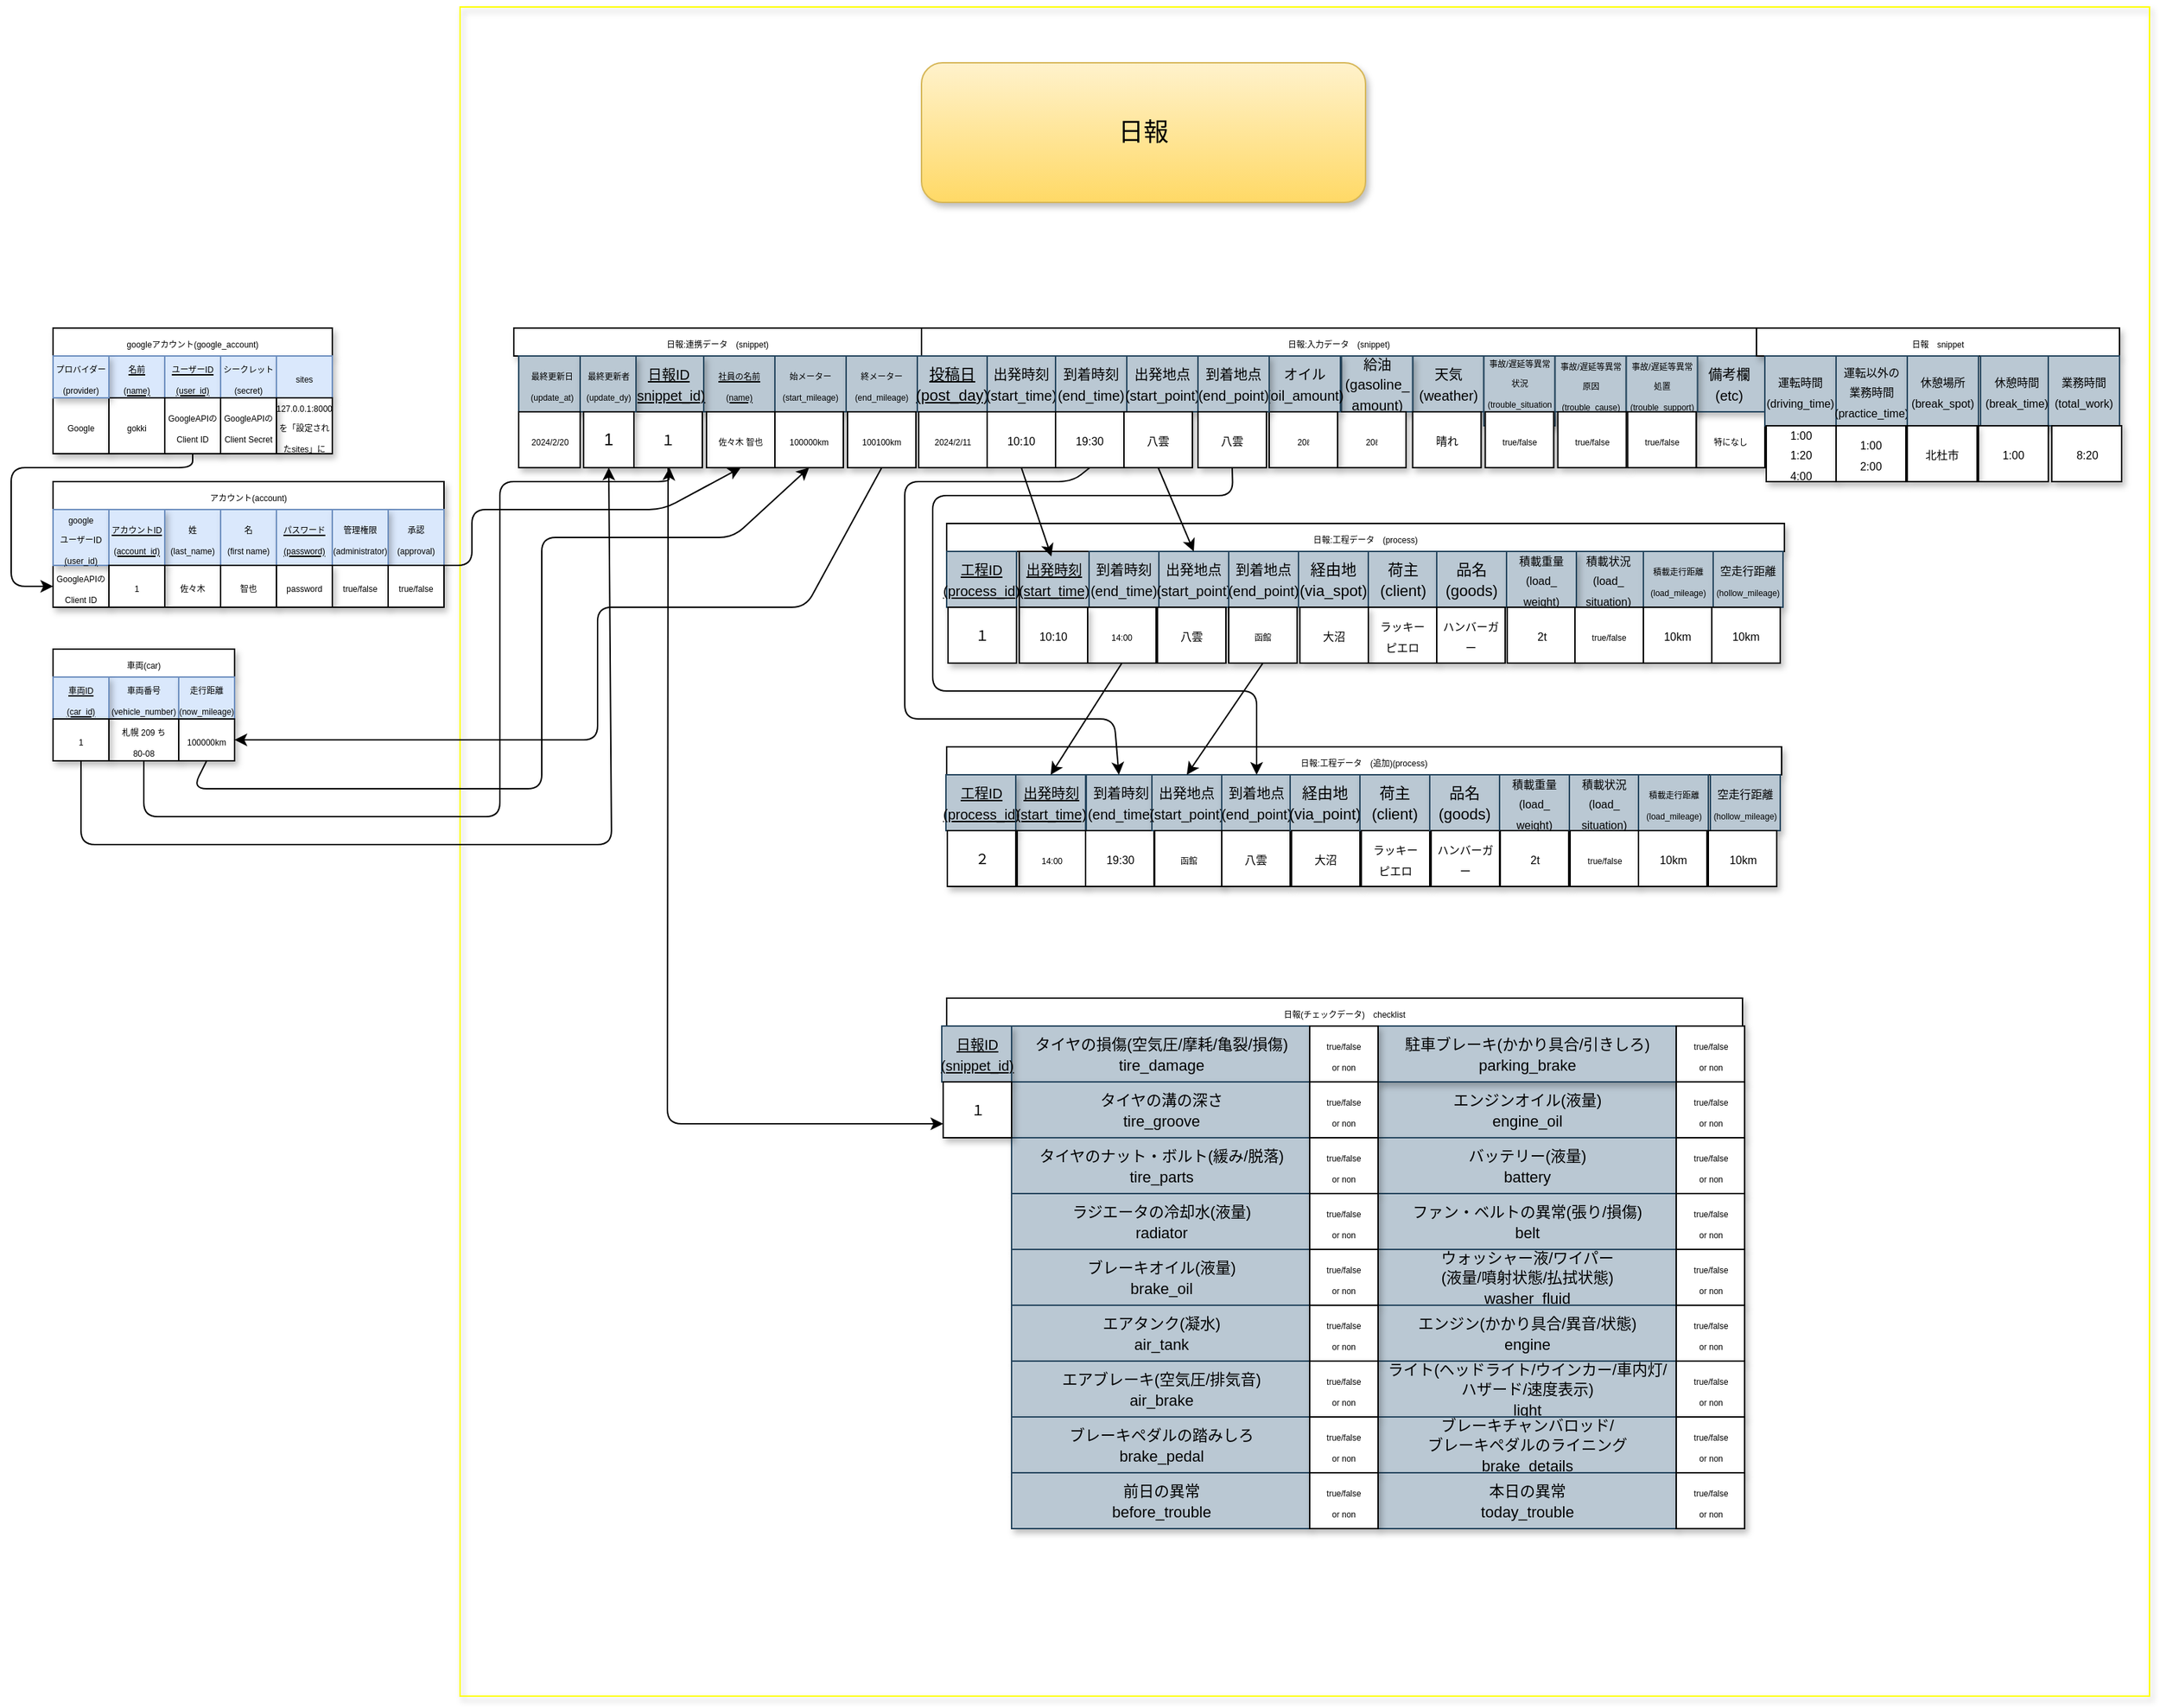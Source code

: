 <mxfile>
    <diagram id="lHrpgoKARu-_UrLN1xA2" name="ページ1">
        <mxGraphModel dx="734" dy="1568" grid="1" gridSize="10" guides="1" tooltips="1" connect="1" arrows="1" fold="1" page="1" pageScale="1" pageWidth="827" pageHeight="1169" math="0" shadow="0">
            <root>
                <mxCell id="0"/>
                <mxCell id="1" parent="0"/>
                <mxCell id="362" value="" style="whiteSpace=wrap;html=1;aspect=fixed;shadow=1;fontFamily=Helvetica;fontSize=8;startSize=0;fillColor=none;strokeColor=#FFFF00;" vertex="1" parent="1">
                    <mxGeometry x="331.5" y="-200" width="1210" height="1210" as="geometry"/>
                </mxCell>
                <mxCell id="226" value="&lt;font style=&quot;font-size: 6px;&quot;&gt;googleアカウント(google_account)&lt;/font&gt;" style="rounded=0;whiteSpace=wrap;html=1;shadow=1;strokeColor=default;fontFamily=Helvetica;fontSize=12;fontColor=default;startSize=0;fillColor=default;" vertex="1" parent="1">
                    <mxGeometry x="40" y="30" width="200" height="20" as="geometry"/>
                </mxCell>
                <mxCell id="229" value="&lt;span style=&quot;font-size: 6px;&quot;&gt;&lt;u&gt;&lt;font color=&quot;#000000&quot;&gt;名前&lt;br&gt;(name)&lt;/font&gt;&lt;/u&gt;&lt;br&gt;&lt;/span&gt;" style="rounded=0;whiteSpace=wrap;html=1;shadow=1;strokeColor=#6c8ebf;fontFamily=Helvetica;fontSize=12;startSize=0;fillColor=#dae8fc;" vertex="1" parent="1">
                    <mxGeometry x="80" y="50" width="40" height="30" as="geometry"/>
                </mxCell>
                <mxCell id="230" value="&lt;font style=&quot;font-size: 6px;&quot;&gt;&lt;font color=&quot;#000000&quot;&gt;&lt;u&gt;ユーザーID&lt;br&gt;(user_id)&lt;/u&gt;&lt;/font&gt;&lt;br&gt;&lt;/font&gt;" style="rounded=0;whiteSpace=wrap;html=1;shadow=1;strokeColor=#6c8ebf;fontFamily=Helvetica;fontSize=12;startSize=0;fillColor=#dae8fc;" vertex="1" parent="1">
                    <mxGeometry x="120" y="50" width="40" height="30" as="geometry"/>
                </mxCell>
                <mxCell id="231" value="&lt;span style=&quot;font-size: 6px;&quot;&gt;&lt;font color=&quot;#000000&quot;&gt;シークレット&lt;br&gt;(secret)&lt;/font&gt;&lt;br&gt;&lt;/span&gt;" style="rounded=0;whiteSpace=wrap;html=1;shadow=1;strokeColor=#6c8ebf;fontFamily=Helvetica;fontSize=12;startSize=0;fillColor=#dae8fc;" vertex="1" parent="1">
                    <mxGeometry x="160" y="50" width="40" height="30" as="geometry"/>
                </mxCell>
                <mxCell id="232" value="&lt;span style=&quot;font-size: 6px;&quot;&gt;&lt;font color=&quot;#000000&quot;&gt;sites&lt;/font&gt;&lt;/span&gt;" style="rounded=0;whiteSpace=wrap;html=1;shadow=1;strokeColor=#6c8ebf;fontFamily=Helvetica;fontSize=12;startSize=0;fillColor=#dae8fc;" vertex="1" parent="1">
                    <mxGeometry x="200" y="50" width="40" height="30" as="geometry"/>
                </mxCell>
                <mxCell id="258" style="edgeStyle=none;html=1;fontFamily=Helvetica;fontSize=6;fontColor=default;startSize=0;entryX=0;entryY=0.5;entryDx=0;entryDy=0;startArrow=none;exitX=0.5;exitY=1;exitDx=0;exitDy=0;" edge="1" parent="1" source="235" target="249">
                    <mxGeometry relative="1" as="geometry">
                        <mxPoint x="60" y="200" as="targetPoint"/>
                        <mxPoint x="40" y="40" as="sourcePoint"/>
                        <Array as="points">
                            <mxPoint x="140" y="130"/>
                            <mxPoint x="10" y="130"/>
                            <mxPoint x="10" y="215"/>
                        </Array>
                    </mxGeometry>
                </mxCell>
                <mxCell id="233" value="&lt;span style=&quot;font-size: 6px;&quot;&gt;Google&lt;/span&gt;" style="rounded=0;whiteSpace=wrap;html=1;shadow=1;strokeColor=default;fontFamily=Helvetica;fontSize=12;fontColor=default;startSize=0;fillColor=default;" vertex="1" parent="1">
                    <mxGeometry x="40" y="80" width="40" height="40" as="geometry"/>
                </mxCell>
                <mxCell id="234" value="&lt;span style=&quot;font-size: 6px;&quot;&gt;gokki&lt;/span&gt;" style="rounded=0;whiteSpace=wrap;html=1;shadow=1;strokeColor=default;fontFamily=Helvetica;fontSize=12;fontColor=default;startSize=0;fillColor=default;" vertex="1" parent="1">
                    <mxGeometry x="80" y="80" width="40" height="40" as="geometry"/>
                </mxCell>
                <mxCell id="235" value="&lt;span style=&quot;font-size: 6px;&quot;&gt;GoogleAPIのClient ID&lt;/span&gt;" style="rounded=0;whiteSpace=wrap;html=1;shadow=1;strokeColor=default;fontFamily=Helvetica;fontSize=12;fontColor=default;startSize=0;fillColor=default;" vertex="1" parent="1">
                    <mxGeometry x="120" y="80" width="40" height="40" as="geometry"/>
                </mxCell>
                <mxCell id="236" value="&lt;font style=&quot;font-size: 6px;&quot;&gt;127.0.0.1:8000を「設定されたsites」に&lt;br&gt;&lt;/font&gt;" style="rounded=0;whiteSpace=wrap;html=1;shadow=1;strokeColor=default;fontFamily=Helvetica;fontSize=12;fontColor=default;startSize=0;fillColor=default;" vertex="1" parent="1">
                    <mxGeometry x="200" y="80" width="40" height="40" as="geometry"/>
                </mxCell>
                <mxCell id="237" value="&lt;span style=&quot;font-size: 6px;&quot;&gt;GoogleAPIのClient Secret&lt;/span&gt;" style="rounded=0;whiteSpace=wrap;html=1;shadow=1;strokeColor=default;fontFamily=Helvetica;fontSize=12;fontColor=default;startSize=0;fillColor=default;" vertex="1" parent="1">
                    <mxGeometry x="160" y="80" width="40" height="40" as="geometry"/>
                </mxCell>
                <mxCell id="241" value="&lt;font style=&quot;font-size: 6px;&quot;&gt;アカウント&lt;/font&gt;&lt;span style=&quot;font-size: 6px;&quot;&gt;(account)&lt;/span&gt;" style="rounded=0;whiteSpace=wrap;html=1;shadow=1;strokeColor=default;fontFamily=Helvetica;fontSize=12;fontColor=default;startSize=0;fillColor=default;" vertex="1" parent="1">
                    <mxGeometry x="40" y="140" width="280" height="20" as="geometry"/>
                </mxCell>
                <mxCell id="243" value="&lt;span style=&quot;font-size: 6px;&quot;&gt;&lt;font style=&quot;&quot; color=&quot;#000000&quot;&gt;姓&lt;br&gt;(last_name)&lt;/font&gt;&lt;br&gt;&lt;/span&gt;" style="rounded=0;whiteSpace=wrap;html=1;shadow=1;fontFamily=Helvetica;fontSize=12;startSize=0;fillColor=#dae8fc;strokeColor=#6c8ebf;" vertex="1" parent="1">
                    <mxGeometry x="120" y="160" width="40" height="40" as="geometry"/>
                </mxCell>
                <mxCell id="244" value="&lt;font style=&quot;font-size: 6px;&quot;&gt;&lt;span&gt;&lt;font color=&quot;#000000&quot;&gt;名&lt;br&gt;(first name)&lt;/font&gt;&lt;/span&gt;&lt;br&gt;&lt;/font&gt;" style="rounded=0;whiteSpace=wrap;html=1;shadow=1;strokeColor=#6c8ebf;fontFamily=Helvetica;fontSize=12;startSize=0;fillColor=#dae8fc;fontStyle=0" vertex="1" parent="1">
                    <mxGeometry x="160" y="160" width="40" height="40" as="geometry"/>
                </mxCell>
                <mxCell id="245" value="&lt;font style=&quot;font-size: 6px;&quot;&gt;&lt;u&gt;&lt;font color=&quot;#000000&quot;&gt;パスワード&lt;br&gt;(password)&lt;/font&gt;&lt;/u&gt;&lt;br&gt;&lt;/font&gt;" style="rounded=0;whiteSpace=wrap;html=1;shadow=1;strokeColor=#6c8ebf;fontFamily=Helvetica;fontSize=12;startSize=0;fillColor=#dae8fc;" vertex="1" parent="1">
                    <mxGeometry x="200" y="160" width="40" height="40" as="geometry"/>
                </mxCell>
                <mxCell id="246" value="&lt;font style=&quot;font-size: 6px;&quot;&gt;&lt;font color=&quot;#000000&quot;&gt;承認&lt;br&gt;(approval)&lt;/font&gt;&lt;br&gt;&lt;/font&gt;" style="rounded=0;whiteSpace=wrap;html=1;shadow=1;strokeColor=#6c8ebf;fontFamily=Helvetica;fontSize=12;startSize=0;fillColor=#dae8fc;" vertex="1" parent="1">
                    <mxGeometry x="280" y="160" width="40" height="40" as="geometry"/>
                </mxCell>
                <mxCell id="274" style="edgeStyle=none;html=1;exitX=1;exitY=0;exitDx=0;exitDy=0;entryX=0.5;entryY=1;entryDx=0;entryDy=0;fontFamily=Helvetica;fontSize=6;fontColor=#000000;startSize=0;" edge="1" parent="1" source="253" target="272">
                    <mxGeometry relative="1" as="geometry">
                        <Array as="points">
                            <mxPoint x="340" y="200"/>
                            <mxPoint x="340" y="160"/>
                            <mxPoint x="400" y="160"/>
                            <mxPoint x="477" y="160"/>
                        </Array>
                    </mxGeometry>
                </mxCell>
                <mxCell id="247" value="&lt;font style=&quot;font-size: 6px;&quot;&gt;&lt;font color=&quot;#000000&quot;&gt;管理権限&lt;br&gt;(administrator)&lt;/font&gt;&lt;br&gt;&lt;/font&gt;" style="rounded=0;whiteSpace=wrap;html=1;shadow=1;strokeColor=#6c8ebf;fontFamily=Helvetica;fontSize=12;startSize=0;fillColor=#dae8fc;" vertex="1" parent="1">
                    <mxGeometry x="240" y="160" width="40" height="40" as="geometry"/>
                </mxCell>
                <mxCell id="249" value="&lt;span style=&quot;font-size: 6px;&quot;&gt;GoogleAPIのClient ID&lt;/span&gt;&lt;span style=&quot;font-size: 6px;&quot;&gt;&lt;br&gt;&lt;/span&gt;" style="rounded=0;whiteSpace=wrap;html=1;shadow=1;strokeColor=default;fontFamily=Helvetica;fontSize=12;fontColor=default;startSize=0;fillColor=default;" vertex="1" parent="1">
                    <mxGeometry x="40" y="200" width="40" height="30" as="geometry"/>
                </mxCell>
                <mxCell id="250" value="&lt;span style=&quot;font-size: 6px;&quot;&gt;佐々木&lt;br&gt;&lt;/span&gt;" style="rounded=0;whiteSpace=wrap;html=1;shadow=1;strokeColor=default;fontFamily=Helvetica;fontSize=12;fontColor=default;startSize=0;fillColor=default;" vertex="1" parent="1">
                    <mxGeometry x="120" y="200" width="40" height="30" as="geometry"/>
                </mxCell>
                <mxCell id="251" value="&lt;span style=&quot;font-size: 6px;&quot;&gt;智也&lt;br&gt;&lt;/span&gt;" style="rounded=0;whiteSpace=wrap;html=1;shadow=1;strokeColor=default;fontFamily=Helvetica;fontSize=12;fontColor=default;startSize=0;fillColor=default;" vertex="1" parent="1">
                    <mxGeometry x="160" y="200" width="40" height="30" as="geometry"/>
                </mxCell>
                <mxCell id="252" value="&lt;span style=&quot;font-size: 6px;&quot;&gt;true/false&lt;/span&gt;&lt;span style=&quot;font-size: 6px;&quot;&gt;&lt;br&gt;&lt;/span&gt;" style="rounded=0;whiteSpace=wrap;html=1;shadow=1;strokeColor=default;fontFamily=Helvetica;fontSize=12;fontColor=default;startSize=0;fillColor=default;" vertex="1" parent="1">
                    <mxGeometry x="240" y="200" width="40" height="30" as="geometry"/>
                </mxCell>
                <mxCell id="253" value="&lt;span style=&quot;font-size: 6px;&quot;&gt;true/false&lt;/span&gt;&lt;span style=&quot;font-size: 6px;&quot;&gt;&lt;br&gt;&lt;/span&gt;" style="rounded=0;whiteSpace=wrap;html=1;shadow=1;strokeColor=default;fontFamily=Helvetica;fontSize=12;fontColor=default;startSize=0;fillColor=default;" vertex="1" parent="1">
                    <mxGeometry x="280" y="200" width="40" height="30" as="geometry"/>
                </mxCell>
                <mxCell id="254" value="&lt;span style=&quot;font-size: 6px;&quot;&gt;password&lt;br&gt;&lt;/span&gt;" style="rounded=0;whiteSpace=wrap;html=1;shadow=1;strokeColor=default;fontFamily=Helvetica;fontSize=12;fontColor=default;startSize=0;fillColor=default;" vertex="1" parent="1">
                    <mxGeometry x="200" y="200" width="40" height="30" as="geometry"/>
                </mxCell>
                <mxCell id="260" value="&lt;span style=&quot;font-size: 6px;&quot;&gt;車両(car)&lt;/span&gt;" style="rounded=0;whiteSpace=wrap;html=1;shadow=1;strokeColor=default;fontFamily=Helvetica;fontSize=12;fontColor=default;startSize=0;fillColor=default;" vertex="1" parent="1">
                    <mxGeometry x="40" y="260" width="130" height="20" as="geometry"/>
                </mxCell>
                <mxCell id="261" value="&lt;span style=&quot;font-size: 6px;&quot;&gt;&lt;font style=&quot;&quot; color=&quot;#000000&quot;&gt;車両番号&lt;br&gt;(vehicle_number)&lt;/font&gt;&lt;br&gt;&lt;/span&gt;" style="rounded=0;whiteSpace=wrap;html=1;shadow=1;strokeColor=#6c8ebf;fontFamily=Helvetica;fontSize=12;startSize=0;fillColor=#dae8fc;" vertex="1" parent="1">
                    <mxGeometry x="80" y="280" width="50" height="30" as="geometry"/>
                </mxCell>
                <mxCell id="262" value="&lt;font style=&quot;font-size: 6px;&quot;&gt;&lt;font color=&quot;#000000&quot;&gt;走行距離&lt;br&gt;(now_mileage)&lt;/font&gt;&lt;br&gt;&lt;/font&gt;" style="rounded=0;whiteSpace=wrap;html=1;shadow=1;strokeColor=#6c8ebf;fontFamily=Helvetica;fontSize=12;startSize=0;fillColor=#dae8fc;" vertex="1" parent="1">
                    <mxGeometry x="130" y="280" width="40" height="30" as="geometry"/>
                </mxCell>
                <mxCell id="263" value="&lt;span style=&quot;font-size: 6px;&quot;&gt;札幌 209 ち&lt;br&gt;80-08&lt;br&gt;&lt;/span&gt;" style="rounded=0;whiteSpace=wrap;html=1;shadow=1;strokeColor=default;fontFamily=Helvetica;fontSize=12;fontColor=default;startSize=0;fillColor=default;" vertex="1" parent="1">
                    <mxGeometry x="80" y="310" width="50" height="30" as="geometry"/>
                </mxCell>
                <mxCell id="271" style="edgeStyle=none;html=1;exitX=0.5;exitY=1;exitDx=0;exitDy=0;fontFamily=Helvetica;fontSize=6;fontColor=#000000;startSize=0;entryX=0.5;entryY=1;entryDx=0;entryDy=0;" edge="1" parent="1" source="263">
                    <mxGeometry relative="1" as="geometry">
                        <mxPoint x="481.5" y="130" as="targetPoint"/>
                        <Array as="points">
                            <mxPoint x="105" y="380"/>
                            <mxPoint x="360" y="380"/>
                            <mxPoint x="360" y="140"/>
                            <mxPoint x="481" y="140"/>
                        </Array>
                    </mxGeometry>
                </mxCell>
                <mxCell id="276" style="edgeStyle=none;html=1;exitX=0.5;exitY=1;exitDx=0;exitDy=0;fontFamily=Helvetica;fontSize=6;fontColor=#000000;startSize=0;entryX=0.5;entryY=1;entryDx=0;entryDy=0;" edge="1" parent="1" source="264" target="277">
                    <mxGeometry relative="1" as="geometry">
                        <mxPoint x="550" y="360" as="targetPoint"/>
                        <Array as="points">
                            <mxPoint x="140" y="360"/>
                            <mxPoint x="390" y="360"/>
                            <mxPoint x="390" y="180"/>
                            <mxPoint x="527" y="180"/>
                        </Array>
                    </mxGeometry>
                </mxCell>
                <mxCell id="264" value="&lt;span style=&quot;font-size: 6px;&quot;&gt;100000km&lt;br&gt;&lt;/span&gt;" style="rounded=0;whiteSpace=wrap;html=1;shadow=1;strokeColor=default;fontFamily=Helvetica;fontSize=12;fontColor=default;startSize=0;fillColor=default;" vertex="1" parent="1">
                    <mxGeometry x="130" y="310" width="40" height="30" as="geometry"/>
                </mxCell>
                <mxCell id="265" value="&lt;span style=&quot;font-size: 6px;&quot;&gt;日報:連携データ　(snippet)&lt;/span&gt;" style="rounded=0;whiteSpace=wrap;html=1;shadow=1;strokeColor=default;fontFamily=Helvetica;fontSize=12;fontColor=default;startSize=0;fillColor=default;" vertex="1" parent="1">
                    <mxGeometry x="370" y="30" width="292" height="20" as="geometry"/>
                </mxCell>
                <mxCell id="267" value="&lt;span style=&quot;font-size: 6px;&quot;&gt;&lt;font color=&quot;#000000&quot;&gt;&lt;u&gt;社員の名前&lt;br&gt;(name)&lt;/u&gt;&lt;br&gt;&lt;/font&gt;&lt;/span&gt;" style="rounded=0;whiteSpace=wrap;html=1;shadow=1;strokeColor=#23445d;fontFamily=Helvetica;fontSize=12;startSize=0;fillColor=#bac8d3;" vertex="1" parent="1">
                    <mxGeometry x="506" y="50" width="51" height="40" as="geometry"/>
                </mxCell>
                <mxCell id="268" value="&lt;font color=&quot;#000000&quot;&gt;&lt;span style=&quot;font-size: 6px;&quot;&gt;始メーター&lt;br&gt;&lt;/span&gt;&lt;/font&gt;&lt;span style=&quot;font-size: 6px;&quot;&gt;&lt;font color=&quot;#000000&quot;&gt;(start_mileage)&lt;/font&gt;&lt;/span&gt;&lt;font color=&quot;#000000&quot;&gt;&lt;span style=&quot;font-size: 6px;&quot;&gt;&lt;br&gt;&lt;/span&gt;&lt;/font&gt;" style="rounded=0;whiteSpace=wrap;html=1;shadow=1;strokeColor=#23445d;fontFamily=Helvetica;fontSize=12;startSize=0;fillColor=#bac8d3;" vertex="1" parent="1">
                    <mxGeometry x="557" y="50" width="51" height="40" as="geometry"/>
                </mxCell>
                <mxCell id="269" value="&lt;span style=&quot;color: rgb(0, 0, 0); font-size: 6px;&quot;&gt;終メーター&lt;br&gt;&lt;/span&gt;&lt;span style=&quot;color: rgb(0, 0, 0); font-size: 6px;&quot;&gt;(end_mileage)&lt;/span&gt;&lt;span style=&quot;color: rgb(0, 0, 0); font-size: 6px;&quot;&gt;&lt;br&gt;&lt;/span&gt;" style="rounded=0;whiteSpace=wrap;html=1;shadow=1;strokeColor=#23445d;fontFamily=Helvetica;fontSize=12;startSize=0;fillColor=#bac8d3;" vertex="1" parent="1">
                    <mxGeometry x="608" y="50" width="51" height="40" as="geometry"/>
                </mxCell>
                <mxCell id="272" value="&lt;span style=&quot;font-size: 6px;&quot;&gt;佐々木 智也&lt;/span&gt;" style="rounded=0;whiteSpace=wrap;html=1;shadow=1;strokeColor=default;fontFamily=Helvetica;fontSize=12;fontColor=default;startSize=0;fillColor=default;" vertex="1" parent="1">
                    <mxGeometry x="508" y="90" width="49" height="40" as="geometry"/>
                </mxCell>
                <mxCell id="277" value="&lt;span style=&quot;font-size: 6px;&quot;&gt;100000km&lt;/span&gt;" style="rounded=0;whiteSpace=wrap;html=1;shadow=1;strokeColor=default;fontFamily=Helvetica;fontSize=12;fontColor=default;startSize=0;fillColor=default;" vertex="1" parent="1">
                    <mxGeometry x="557" y="90" width="49" height="40" as="geometry"/>
                </mxCell>
                <mxCell id="280" style="edgeStyle=none;html=1;exitX=0.5;exitY=1;exitDx=0;exitDy=0;entryX=1;entryY=0.5;entryDx=0;entryDy=0;fontFamily=Helvetica;fontSize=6;fontColor=#000000;startSize=0;" edge="1" parent="1" source="278" target="264">
                    <mxGeometry relative="1" as="geometry">
                        <Array as="points">
                            <mxPoint x="579" y="230"/>
                            <mxPoint x="430" y="230"/>
                            <mxPoint x="430" y="325"/>
                        </Array>
                    </mxGeometry>
                </mxCell>
                <mxCell id="278" value="&lt;span style=&quot;font-size: 6px;&quot;&gt;100100km&lt;/span&gt;" style="rounded=0;whiteSpace=wrap;html=1;shadow=1;strokeColor=default;fontFamily=Helvetica;fontSize=12;fontColor=default;startSize=0;fillColor=default;" vertex="1" parent="1">
                    <mxGeometry x="609" y="90" width="49" height="40" as="geometry"/>
                </mxCell>
                <mxCell id="286" value="&lt;span style=&quot;font-size: 6px;&quot;&gt;日報:入力データ　(snippet)&lt;/span&gt;" style="rounded=0;whiteSpace=wrap;html=1;shadow=1;strokeColor=default;fontFamily=Helvetica;fontSize=12;fontColor=default;startSize=0;fillColor=default;" vertex="1" parent="1">
                    <mxGeometry x="662" y="30" width="598" height="20" as="geometry"/>
                </mxCell>
                <mxCell id="287" value="&lt;font style=&quot;&quot; color=&quot;#000000&quot;&gt;&lt;u style=&quot;&quot;&gt;&lt;span style=&quot;font-size: 11px;&quot;&gt;投稿日&lt;/span&gt;&lt;br&gt;&lt;span style=&quot;font-size: 11px;&quot;&gt;(post_&lt;/span&gt;&lt;span style=&quot;font-size: 11px;&quot;&gt;day)&lt;/span&gt;&lt;/u&gt;&lt;br&gt;&lt;/font&gt;" style="rounded=0;whiteSpace=wrap;html=1;shadow=1;fontFamily=Helvetica;fontSize=12;startSize=0;fillColor=#bac8d3;strokeColor=#23445d;" vertex="1" parent="1">
                    <mxGeometry x="659" y="50" width="50" height="40" as="geometry"/>
                </mxCell>
                <mxCell id="288" value="&lt;font style=&quot;font-size: 10px;&quot; color=&quot;#000000&quot;&gt;出発時刻&lt;br&gt;(start_time)&lt;br&gt;&lt;/font&gt;" style="rounded=0;whiteSpace=wrap;html=1;shadow=1;fontFamily=Helvetica;fontSize=12;startSize=0;fillColor=#bac8d3;strokeColor=#23445d;" vertex="1" parent="1">
                    <mxGeometry x="709" y="50" width="49" height="40" as="geometry"/>
                </mxCell>
                <mxCell id="289" value="&lt;font style=&quot;font-size: 10px;&quot; color=&quot;#000000&quot;&gt;到着時刻&lt;br&gt;(end_time)&lt;br&gt;&lt;/font&gt;" style="rounded=0;whiteSpace=wrap;html=1;shadow=1;fontFamily=Helvetica;fontSize=12;startSize=0;fillColor=#bac8d3;strokeColor=#23445d;" vertex="1" parent="1">
                    <mxGeometry x="758" y="50" width="51" height="40" as="geometry"/>
                </mxCell>
                <mxCell id="290" value="&lt;font style=&quot;&quot; color=&quot;#000000&quot;&gt;&lt;span style=&quot;font-size: 10px;&quot;&gt;天気&lt;/span&gt;&lt;br&gt;&lt;span style=&quot;font-size: 10px;&quot;&gt;(weather&lt;/span&gt;&lt;span style=&quot;font-size: 10px;&quot;&gt;)&lt;/span&gt;&lt;br&gt;&lt;/font&gt;" style="rounded=0;whiteSpace=wrap;html=1;shadow=1;fontFamily=Helvetica;fontSize=12;startSize=0;fillColor=#bac8d3;strokeColor=#23445d;" vertex="1" parent="1">
                    <mxGeometry x="1013.75" y="50" width="51" height="40" as="geometry"/>
                </mxCell>
                <mxCell id="291" value="&lt;font color=&quot;#000000&quot;&gt;&lt;span style=&quot;font-size: 10px;&quot;&gt;給油&lt;/span&gt;&lt;br&gt;&lt;span style=&quot;font-size: 10px;&quot;&gt;(gasoline_&lt;br&gt;&lt;/span&gt;&lt;span style=&quot;font-size: 10px;&quot;&gt;amount)&lt;/span&gt;&lt;br&gt;&lt;/font&gt;" style="rounded=0;whiteSpace=wrap;html=1;shadow=1;fontFamily=Helvetica;fontSize=12;startSize=0;fillColor=#bac8d3;strokeColor=#23445d;" vertex="1" parent="1">
                    <mxGeometry x="962.75" y="50" width="51" height="40" as="geometry"/>
                </mxCell>
                <mxCell id="292" value="&lt;span style=&quot;font-size: 6px;&quot;&gt;2024/2/11&lt;/span&gt;" style="rounded=0;whiteSpace=wrap;html=1;shadow=1;strokeColor=default;fontFamily=Helvetica;fontSize=12;fontColor=default;startSize=0;fillColor=default;" vertex="1" parent="1">
                    <mxGeometry x="660" y="90" width="49" height="40" as="geometry"/>
                </mxCell>
                <mxCell id="294" value="&lt;font style=&quot;font-size: 8px;&quot;&gt;10:10&lt;/font&gt;" style="rounded=0;whiteSpace=wrap;html=1;shadow=1;strokeColor=default;fontFamily=Helvetica;fontSize=12;fontColor=default;startSize=0;fillColor=default;" vertex="1" parent="1">
                    <mxGeometry x="709" y="90" width="49" height="40" as="geometry"/>
                </mxCell>
                <mxCell id="295" value="&lt;font style=&quot;font-size: 8px;&quot;&gt;19:30&lt;/font&gt;" style="rounded=0;whiteSpace=wrap;html=1;shadow=1;strokeColor=default;fontFamily=Helvetica;fontSize=12;fontColor=default;startSize=0;fillColor=default;" vertex="1" parent="1">
                    <mxGeometry x="758" y="90" width="49" height="40" as="geometry"/>
                </mxCell>
                <mxCell id="296" value="&lt;font style=&quot;font-size: 8px;&quot;&gt;晴れ&lt;/font&gt;" style="rounded=0;whiteSpace=wrap;html=1;shadow=1;strokeColor=default;fontFamily=Helvetica;fontSize=12;fontColor=default;startSize=0;fillColor=default;" vertex="1" parent="1">
                    <mxGeometry x="1013.75" y="90" width="49" height="40" as="geometry"/>
                </mxCell>
                <mxCell id="297" value="&lt;span style=&quot;font-size: 6px;&quot;&gt;20ℓ&lt;/span&gt;&lt;span style=&quot;font-size: 6px;&quot;&gt;&lt;br&gt;&lt;/span&gt;" style="rounded=0;whiteSpace=wrap;html=1;shadow=1;strokeColor=default;fontFamily=Helvetica;fontSize=12;fontColor=default;startSize=0;fillColor=default;" vertex="1" parent="1">
                    <mxGeometry x="960" y="90" width="49" height="40" as="geometry"/>
                </mxCell>
                <mxCell id="299" value="&lt;span style=&quot;font-size: 6px;&quot;&gt;日報:工程データ　(process&lt;/span&gt;&lt;span style=&quot;font-size: 6px;&quot;&gt;)&lt;/span&gt;" style="rounded=0;whiteSpace=wrap;html=1;shadow=1;strokeColor=default;fontFamily=Helvetica;fontSize=12;fontColor=default;startSize=0;fillColor=default;" vertex="1" parent="1">
                    <mxGeometry x="680" y="170" width="600" height="20" as="geometry"/>
                </mxCell>
                <mxCell id="300" value="&lt;font style=&quot;&quot; color=&quot;#000000&quot;&gt;&lt;u&gt;&lt;span style=&quot;font-size: 10px;&quot;&gt;出発時刻&lt;/span&gt;&lt;br style=&quot;font-size: 10px;&quot;&gt;&lt;span style=&quot;font-size: 10px;&quot;&gt;(start_time)&lt;/span&gt;&lt;/u&gt;&lt;/font&gt;" style="rounded=0;whiteSpace=wrap;html=1;shadow=1;fontFamily=Helvetica;fontSize=12;startSize=0;fillColor=#bac8d3;strokeColor=#000000;" vertex="1" parent="1">
                    <mxGeometry x="732" y="190" width="50" height="40" as="geometry"/>
                </mxCell>
                <mxCell id="301" value="&lt;span style=&quot;color: rgb(0, 0, 0); font-size: 10px;&quot;&gt;到着時刻&lt;/span&gt;&lt;br style=&quot;color: rgb(0, 0, 0); font-size: 10px;&quot;&gt;&lt;span style=&quot;color: rgb(0, 0, 0); font-size: 10px;&quot;&gt;(end_time)&lt;/span&gt;" style="rounded=0;whiteSpace=wrap;html=1;shadow=1;fontFamily=Helvetica;fontSize=12;startSize=0;fillColor=#bac8d3;strokeColor=#23445d;" vertex="1" parent="1">
                    <mxGeometry x="782" y="190" width="50" height="40" as="geometry"/>
                </mxCell>
                <mxCell id="302" value="&lt;span style=&quot;color: rgb(0, 0, 0); font-size: 10px;&quot;&gt;出発地点&lt;/span&gt;&lt;br style=&quot;color: rgb(0, 0, 0); font-size: 10px;&quot;&gt;&lt;span style=&quot;color: rgb(0, 0, 0); font-size: 10px;&quot;&gt;(start_point)&lt;/span&gt;" style="rounded=0;whiteSpace=wrap;html=1;shadow=1;fontFamily=Helvetica;fontSize=12;startSize=0;fillColor=#bac8d3;strokeColor=#23445d;" vertex="1" parent="1">
                    <mxGeometry x="832" y="190" width="50" height="40" as="geometry"/>
                </mxCell>
                <mxCell id="303" value="&lt;span style=&quot;color: rgb(0, 0, 0); font-size: 10px;&quot;&gt;到着地点&lt;/span&gt;&lt;br style=&quot;color: rgb(0, 0, 0); font-size: 10px;&quot;&gt;&lt;span style=&quot;color: rgb(0, 0, 0); font-size: 10px;&quot;&gt;(end_point)&lt;/span&gt;" style="rounded=0;whiteSpace=wrap;html=1;shadow=1;fontFamily=Helvetica;fontSize=12;startSize=0;fillColor=#bac8d3;strokeColor=#23445d;" vertex="1" parent="1">
                    <mxGeometry x="882" y="190" width="50" height="40" as="geometry"/>
                </mxCell>
                <mxCell id="304" value="&lt;font color=&quot;#000000&quot;&gt;&lt;span style=&quot;font-size: 11px;&quot;&gt;経由地&lt;br&gt;(via_spot)&lt;br&gt;&lt;/span&gt;&lt;/font&gt;" style="rounded=0;whiteSpace=wrap;html=1;shadow=1;fontFamily=Helvetica;fontSize=12;startSize=0;fillColor=#bac8d3;strokeColor=#23445d;" vertex="1" parent="1">
                    <mxGeometry x="932" y="190" width="50" height="40" as="geometry"/>
                </mxCell>
                <mxCell id="305" value="&lt;span style=&quot;font-size: 6px;&quot;&gt;14:00&lt;br&gt;&lt;/span&gt;" style="rounded=0;whiteSpace=wrap;html=1;shadow=1;strokeColor=default;fontFamily=Helvetica;fontSize=12;fontColor=default;startSize=0;fillColor=default;" vertex="1" parent="1">
                    <mxGeometry x="781" y="230" width="49" height="40" as="geometry"/>
                </mxCell>
                <mxCell id="306" value="&lt;span style=&quot;font-size: 8px;&quot;&gt;10:10&lt;/span&gt;" style="rounded=0;whiteSpace=wrap;html=1;shadow=1;strokeColor=default;fontFamily=Helvetica;fontSize=12;fontColor=default;startSize=0;fillColor=default;" vertex="1" parent="1">
                    <mxGeometry x="732" y="230" width="49" height="40" as="geometry"/>
                </mxCell>
                <mxCell id="307" value="&lt;span style=&quot;color: rgb(0, 0, 0); font-size: 10px;&quot;&gt;オイル&lt;br&gt;(oil_amount)&lt;br&gt;&lt;/span&gt;" style="rounded=0;whiteSpace=wrap;html=1;shadow=1;fontFamily=Helvetica;fontSize=12;startSize=0;fillColor=#bac8d3;strokeColor=#23445d;" vertex="1" parent="1">
                    <mxGeometry x="911" y="50" width="51" height="40" as="geometry"/>
                </mxCell>
                <mxCell id="308" value="&lt;span style=&quot;font-size: 6px;&quot;&gt;20ℓ&lt;br&gt;&lt;/span&gt;" style="rounded=0;whiteSpace=wrap;html=1;shadow=1;strokeColor=default;fontFamily=Helvetica;fontSize=12;fontColor=default;startSize=0;fillColor=default;" vertex="1" parent="1">
                    <mxGeometry x="911" y="90" width="49" height="40" as="geometry"/>
                </mxCell>
                <mxCell id="309" value="&lt;span style=&quot;color: rgb(0, 0, 0); font-size: 10px;&quot;&gt;出発地点&lt;br&gt;(start_point)&lt;br&gt;&lt;/span&gt;" style="rounded=0;whiteSpace=wrap;html=1;shadow=1;fontFamily=Helvetica;fontSize=12;startSize=0;fillColor=#bac8d3;strokeColor=#23445d;" vertex="1" parent="1">
                    <mxGeometry x="809" y="50" width="51" height="40" as="geometry"/>
                </mxCell>
                <mxCell id="310" value="&lt;span style=&quot;font-size: 6px;&quot;&gt;特になし&lt;br&gt;&lt;/span&gt;" style="rounded=0;whiteSpace=wrap;html=1;shadow=1;strokeColor=default;fontFamily=Helvetica;fontSize=12;fontColor=default;startSize=0;fillColor=default;" vertex="1" parent="1">
                    <mxGeometry x="1217" y="90" width="49" height="40" as="geometry"/>
                </mxCell>
                <mxCell id="311" value="&lt;span style=&quot;color: rgb(0, 0, 0); font-size: 10px;&quot;&gt;到着地点&lt;br&gt;(end_point)&lt;br&gt;&lt;/span&gt;" style="rounded=0;whiteSpace=wrap;html=1;shadow=1;fontFamily=Helvetica;fontSize=12;startSize=0;fillColor=#bac8d3;strokeColor=#23445d;" vertex="1" parent="1">
                    <mxGeometry x="860" y="50" width="51" height="40" as="geometry"/>
                </mxCell>
                <mxCell id="312" value="&lt;span style=&quot;color: rgb(0, 0, 0); font-size: 10px;&quot;&gt;備考欄&lt;br&gt;(etc)&lt;br&gt;&lt;/span&gt;" style="rounded=0;whiteSpace=wrap;html=1;shadow=1;fontFamily=Helvetica;fontSize=12;startSize=0;fillColor=#bac8d3;strokeColor=#23445d;" vertex="1" parent="1">
                    <mxGeometry x="1215" y="50" width="51" height="40" as="geometry"/>
                </mxCell>
                <mxCell id="313" value="&lt;font style=&quot;font-size: 8px;&quot;&gt;八雲&lt;/font&gt;" style="rounded=0;whiteSpace=wrap;html=1;shadow=1;strokeColor=default;fontFamily=Helvetica;fontSize=12;fontColor=default;startSize=0;fillColor=default;" vertex="1" parent="1">
                    <mxGeometry x="860" y="90" width="49" height="40" as="geometry"/>
                </mxCell>
                <mxCell id="359" style="edgeStyle=none;html=1;exitX=0.5;exitY=1;exitDx=0;exitDy=0;entryX=0.5;entryY=0;entryDx=0;entryDy=0;fontFamily=Helvetica;fontSize=8;fontColor=#000000;startSize=0;" edge="1" parent="1" source="314" target="302">
                    <mxGeometry relative="1" as="geometry"/>
                </mxCell>
                <mxCell id="314" value="&lt;span style=&quot;font-size: 8px;&quot;&gt;八雲&lt;/span&gt;" style="rounded=0;whiteSpace=wrap;html=1;shadow=1;strokeColor=default;fontFamily=Helvetica;fontSize=12;fontColor=default;startSize=0;fillColor=default;" vertex="1" parent="1">
                    <mxGeometry x="807" y="90" width="49" height="40" as="geometry"/>
                </mxCell>
                <mxCell id="315" value="&lt;font color=&quot;#000000&quot;&gt;&lt;span style=&quot;font-size: 11px;&quot;&gt;荷主&lt;/span&gt;&lt;br&gt;&lt;span style=&quot;font-size: 11px;&quot;&gt;(client&lt;/span&gt;&lt;span style=&quot;font-size: 11px;&quot;&gt;)&lt;/span&gt;&lt;br&gt;&lt;/font&gt;" style="rounded=0;whiteSpace=wrap;html=1;shadow=1;fontFamily=Helvetica;fontSize=12;startSize=0;fillColor=#bac8d3;strokeColor=#23445d;" vertex="1" parent="1">
                    <mxGeometry x="982" y="190" width="50" height="40" as="geometry"/>
                </mxCell>
                <mxCell id="316" value="&lt;font color=&quot;#000000&quot;&gt;&lt;span style=&quot;font-size: 11px;&quot;&gt;品名&lt;/span&gt;&lt;br&gt;&lt;span style=&quot;font-size: 11px;&quot;&gt;(goods&lt;/span&gt;&lt;span style=&quot;font-size: 11px;&quot;&gt;)&lt;/span&gt;&lt;br&gt;&lt;/font&gt;" style="rounded=0;whiteSpace=wrap;html=1;shadow=1;fontFamily=Helvetica;fontSize=12;startSize=0;fillColor=#bac8d3;strokeColor=#23445d;" vertex="1" parent="1">
                    <mxGeometry x="1031" y="190" width="50" height="40" as="geometry"/>
                </mxCell>
                <mxCell id="317" value="&lt;font style=&quot;font-size: 8px;&quot;&gt;&lt;font color=&quot;#000000&quot;&gt;積載状況&lt;br&gt;&lt;/font&gt;&lt;span style=&quot;color: rgb(0, 0, 0);&quot;&gt;(load_&lt;br&gt;&lt;/span&gt;&lt;span style=&quot;color: rgb(0, 0, 0);&quot;&gt;situation)&lt;/span&gt;&lt;/font&gt;&lt;font color=&quot;#000000&quot;&gt;&lt;span style=&quot;font-size: 11px;&quot;&gt;&lt;br&gt;&lt;/span&gt;&lt;/font&gt;" style="rounded=0;whiteSpace=wrap;html=1;shadow=1;fontFamily=Helvetica;fontSize=12;startSize=0;fillColor=#bac8d3;strokeColor=#23445d;" vertex="1" parent="1">
                    <mxGeometry x="1129" y="190" width="50" height="40" as="geometry"/>
                </mxCell>
                <mxCell id="318" value="&lt;font color=&quot;#000000&quot;&gt;&lt;font style=&quot;font-size: 8px;&quot;&gt;積載重量&lt;br&gt;(load_&lt;br&gt;weight)&lt;/font&gt;&lt;br&gt;&lt;/font&gt;" style="rounded=0;whiteSpace=wrap;html=1;shadow=1;fontFamily=Helvetica;fontSize=12;startSize=0;fillColor=#bac8d3;strokeColor=#23445d;" vertex="1" parent="1">
                    <mxGeometry x="1081" y="190" width="50" height="40" as="geometry"/>
                </mxCell>
                <mxCell id="319" value="&lt;font style=&quot;&quot; color=&quot;#000000&quot;&gt;&lt;span style=&quot;font-size: 6px;&quot;&gt;積載走行距離&lt;/span&gt;&lt;br&gt;&lt;span style=&quot;font-size: 6px;&quot;&gt;(load_mileage&lt;/span&gt;&lt;span style=&quot;font-size: 6px;&quot;&gt;)&lt;/span&gt;&lt;br&gt;&lt;/font&gt;" style="rounded=0;whiteSpace=wrap;html=1;shadow=1;fontFamily=Helvetica;fontSize=12;startSize=0;fillColor=#bac8d3;strokeColor=#23445d;" vertex="1" parent="1">
                    <mxGeometry x="1179" y="190" width="50" height="40" as="geometry"/>
                </mxCell>
                <mxCell id="321" value="&lt;font style=&quot;font-size: 8px;&quot; color=&quot;#000000&quot;&gt;空走行距離&lt;/font&gt;&lt;font color=&quot;#000000&quot;&gt;&lt;span style=&quot;font-size: 6px;&quot;&gt;(hollow_mileage&lt;/span&gt;&lt;/font&gt;&lt;span style=&quot;color: rgb(0, 0, 0); font-size: 6px;&quot;&gt;)&lt;/span&gt;" style="rounded=0;whiteSpace=wrap;html=1;shadow=1;fontFamily=Helvetica;fontSize=12;startSize=0;fillColor=#bac8d3;strokeColor=#23445d;" vertex="1" parent="1">
                    <mxGeometry x="1229" y="190" width="50" height="40" as="geometry"/>
                </mxCell>
                <mxCell id="322" value="&lt;span style=&quot;font-size: 8px;&quot;&gt;八雲&lt;/span&gt;" style="rounded=0;whiteSpace=wrap;html=1;shadow=1;strokeColor=default;fontFamily=Helvetica;fontSize=12;fontColor=default;startSize=0;fillColor=default;" vertex="1" parent="1">
                    <mxGeometry x="831" y="230" width="49" height="40" as="geometry"/>
                </mxCell>
                <mxCell id="323" value="&lt;span style=&quot;font-size: 8px;&quot;&gt;ラッキー&lt;br&gt;ピエロ&lt;/span&gt;" style="rounded=0;whiteSpace=wrap;html=1;shadow=1;strokeColor=default;fontFamily=Helvetica;fontSize=12;fontColor=default;startSize=0;fillColor=default;" vertex="1" parent="1">
                    <mxGeometry x="982" y="230" width="49" height="40" as="geometry"/>
                </mxCell>
                <mxCell id="324" value="&lt;span style=&quot;font-size: 6px;&quot;&gt;函館&lt;/span&gt;" style="rounded=0;whiteSpace=wrap;html=1;shadow=1;strokeColor=default;fontFamily=Helvetica;fontSize=12;fontColor=default;startSize=0;fillColor=default;" vertex="1" parent="1">
                    <mxGeometry x="882" y="230" width="49" height="40" as="geometry"/>
                </mxCell>
                <mxCell id="325" value="&lt;span style=&quot;font-size: 8px;&quot;&gt;大沼&lt;/span&gt;" style="rounded=0;whiteSpace=wrap;html=1;shadow=1;strokeColor=default;fontFamily=Helvetica;fontSize=12;fontColor=default;startSize=0;fillColor=default;" vertex="1" parent="1">
                    <mxGeometry x="933" y="230" width="49" height="40" as="geometry"/>
                </mxCell>
                <mxCell id="328" value="&lt;span style=&quot;font-size: 8px;&quot;&gt;ハンバーガー&lt;/span&gt;" style="rounded=0;whiteSpace=wrap;html=1;shadow=1;strokeColor=default;fontFamily=Helvetica;fontSize=12;fontColor=default;startSize=0;fillColor=default;" vertex="1" parent="1">
                    <mxGeometry x="1031" y="230" width="49" height="40" as="geometry"/>
                </mxCell>
                <mxCell id="329" value="&lt;span style=&quot;font-size: 8px;&quot;&gt;2t&lt;/span&gt;" style="rounded=0;whiteSpace=wrap;html=1;shadow=1;strokeColor=default;fontFamily=Helvetica;fontSize=12;fontColor=default;startSize=0;fillColor=default;" vertex="1" parent="1">
                    <mxGeometry x="1081.5" y="230" width="49" height="40" as="geometry"/>
                </mxCell>
                <mxCell id="330" value="&lt;span style=&quot;font-size: 6px;&quot;&gt;true/false&lt;/span&gt;" style="rounded=0;whiteSpace=wrap;html=1;shadow=1;strokeColor=default;fontFamily=Helvetica;fontSize=12;fontColor=default;startSize=0;fillColor=default;" vertex="1" parent="1">
                    <mxGeometry x="1130" y="230" width="49" height="40" as="geometry"/>
                </mxCell>
                <mxCell id="331" value="&lt;span style=&quot;font-size: 8px;&quot;&gt;10km&lt;br&gt;&lt;/span&gt;" style="rounded=0;whiteSpace=wrap;html=1;shadow=1;strokeColor=default;fontFamily=Helvetica;fontSize=12;fontColor=default;startSize=0;fillColor=default;" vertex="1" parent="1">
                    <mxGeometry x="1179" y="230" width="49" height="40" as="geometry"/>
                </mxCell>
                <mxCell id="332" value="&lt;span style=&quot;font-size: 8px;&quot;&gt;10km&lt;br&gt;&lt;/span&gt;" style="rounded=0;whiteSpace=wrap;html=1;shadow=1;strokeColor=default;fontFamily=Helvetica;fontSize=12;fontColor=default;startSize=0;fillColor=default;" vertex="1" parent="1">
                    <mxGeometry x="1228" y="230" width="49" height="40" as="geometry"/>
                </mxCell>
                <mxCell id="333" value="&lt;span style=&quot;font-size: 6px;&quot;&gt;日報:工程データ　(追加)(process)&lt;/span&gt;" style="rounded=0;whiteSpace=wrap;html=1;shadow=1;strokeColor=default;fontFamily=Helvetica;fontSize=12;fontColor=default;startSize=0;fillColor=default;" vertex="1" parent="1">
                    <mxGeometry x="680" y="330" width="598" height="20" as="geometry"/>
                </mxCell>
                <mxCell id="334" value="&lt;font style=&quot;&quot; color=&quot;#000000&quot;&gt;&lt;u&gt;&lt;span style=&quot;font-size: 10px;&quot;&gt;出発時刻&lt;/span&gt;&lt;br style=&quot;font-size: 10px;&quot;&gt;&lt;span style=&quot;font-size: 10px;&quot;&gt;(start_time)&lt;/span&gt;&lt;/u&gt;&lt;/font&gt;" style="rounded=0;whiteSpace=wrap;html=1;shadow=1;fontFamily=Helvetica;fontSize=12;startSize=0;fillColor=#bac8d3;strokeColor=#23445d;" vertex="1" parent="1">
                    <mxGeometry x="729.5" y="350" width="50" height="40" as="geometry"/>
                </mxCell>
                <mxCell id="335" value="&lt;span style=&quot;font-size: 6px;&quot;&gt;14:00&lt;/span&gt;" style="rounded=0;whiteSpace=wrap;html=1;shadow=1;strokeColor=default;fontFamily=Helvetica;fontSize=12;fontColor=default;startSize=0;fillColor=default;" vertex="1" parent="1">
                    <mxGeometry x="730.5" y="390" width="49" height="40" as="geometry"/>
                </mxCell>
                <mxCell id="336" value="&lt;span style=&quot;color: rgb(0, 0, 0); font-size: 10px;&quot;&gt;到着時刻&lt;/span&gt;&lt;br style=&quot;color: rgb(0, 0, 0); font-size: 10px;&quot;&gt;&lt;span style=&quot;color: rgb(0, 0, 0); font-size: 10px;&quot;&gt;(end_time)&lt;/span&gt;" style="rounded=0;whiteSpace=wrap;html=1;shadow=1;fontFamily=Helvetica;fontSize=12;startSize=0;fillColor=#bac8d3;strokeColor=#23445d;" vertex="1" parent="1">
                    <mxGeometry x="780" y="350" width="50" height="40" as="geometry"/>
                </mxCell>
                <mxCell id="337" value="&lt;span style=&quot;font-size: 8px;&quot;&gt;19:30&lt;/span&gt;&lt;span style=&quot;font-size: 6px;&quot;&gt;&lt;br&gt;&lt;/span&gt;" style="rounded=0;whiteSpace=wrap;html=1;shadow=1;strokeColor=default;fontFamily=Helvetica;fontSize=12;fontColor=default;startSize=0;fillColor=default;" vertex="1" parent="1">
                    <mxGeometry x="779.5" y="390" width="49" height="40" as="geometry"/>
                </mxCell>
                <mxCell id="338" value="&lt;span style=&quot;color: rgb(0, 0, 0); font-size: 10px;&quot;&gt;出発地点&lt;/span&gt;&lt;br style=&quot;color: rgb(0, 0, 0); font-size: 10px;&quot;&gt;&lt;span style=&quot;color: rgb(0, 0, 0); font-size: 10px;&quot;&gt;(start_point)&lt;/span&gt;" style="rounded=0;whiteSpace=wrap;html=1;shadow=1;fontFamily=Helvetica;fontSize=12;startSize=0;fillColor=#bac8d3;strokeColor=#23445d;" vertex="1" parent="1">
                    <mxGeometry x="827" y="350" width="50" height="40" as="geometry"/>
                </mxCell>
                <mxCell id="339" value="&lt;span style=&quot;font-size: 6px;&quot;&gt;函館&lt;/span&gt;" style="rounded=0;whiteSpace=wrap;html=1;shadow=1;strokeColor=default;fontFamily=Helvetica;fontSize=12;fontColor=default;startSize=0;fillColor=default;" vertex="1" parent="1">
                    <mxGeometry x="829" y="390" width="49" height="40" as="geometry"/>
                </mxCell>
                <mxCell id="340" value="&lt;span style=&quot;color: rgb(0, 0, 0); font-size: 10px;&quot;&gt;到着地点&lt;/span&gt;&lt;br style=&quot;color: rgb(0, 0, 0); font-size: 10px;&quot;&gt;&lt;span style=&quot;color: rgb(0, 0, 0); font-size: 10px;&quot;&gt;(end_point)&lt;/span&gt;" style="rounded=0;whiteSpace=wrap;html=1;shadow=1;fontFamily=Helvetica;fontSize=12;startSize=0;fillColor=#bac8d3;strokeColor=#23445d;" vertex="1" parent="1">
                    <mxGeometry x="877" y="350" width="50" height="40" as="geometry"/>
                </mxCell>
                <mxCell id="341" value="&lt;span style=&quot;font-size: 8px;&quot;&gt;八雲&lt;/span&gt;" style="rounded=0;whiteSpace=wrap;html=1;shadow=1;strokeColor=default;fontFamily=Helvetica;fontSize=12;fontColor=default;startSize=0;fillColor=default;" vertex="1" parent="1">
                    <mxGeometry x="877" y="390" width="49" height="40" as="geometry"/>
                </mxCell>
                <mxCell id="342" value="&lt;span style=&quot;color: rgb(0, 0, 0); font-size: 11px;&quot;&gt;経由地&lt;/span&gt;&lt;br style=&quot;color: rgb(0, 0, 0); font-size: 11px;&quot;&gt;&lt;span style=&quot;color: rgb(0, 0, 0); font-size: 11px;&quot;&gt;(via_point)&lt;/span&gt;" style="rounded=0;whiteSpace=wrap;html=1;shadow=1;fontFamily=Helvetica;fontSize=12;startSize=0;fillColor=#bac8d3;strokeColor=#23445d;" vertex="1" parent="1">
                    <mxGeometry x="926" y="350" width="50" height="40" as="geometry"/>
                </mxCell>
                <mxCell id="343" value="&lt;span style=&quot;font-size: 8px;&quot;&gt;大沼&lt;/span&gt;" style="rounded=0;whiteSpace=wrap;html=1;shadow=1;strokeColor=default;fontFamily=Helvetica;fontSize=12;fontColor=default;startSize=0;fillColor=default;" vertex="1" parent="1">
                    <mxGeometry x="927" y="390" width="49" height="40" as="geometry"/>
                </mxCell>
                <mxCell id="344" value="&lt;span style=&quot;color: rgb(0, 0, 0); font-size: 11px;&quot;&gt;荷主&lt;/span&gt;&lt;br style=&quot;color: rgb(0, 0, 0);&quot;&gt;&lt;span style=&quot;color: rgb(0, 0, 0); font-size: 11px;&quot;&gt;(client&lt;/span&gt;&lt;span style=&quot;color: rgb(0, 0, 0); font-size: 11px;&quot;&gt;)&lt;/span&gt;" style="rounded=0;whiteSpace=wrap;html=1;shadow=1;fontFamily=Helvetica;fontSize=12;startSize=0;fillColor=#bac8d3;strokeColor=#23445d;" vertex="1" parent="1">
                    <mxGeometry x="976" y="350" width="50" height="40" as="geometry"/>
                </mxCell>
                <mxCell id="345" value="&lt;span style=&quot;font-size: 8px;&quot;&gt;ラッキー&lt;/span&gt;&lt;br style=&quot;font-size: 8px;&quot;&gt;&lt;span style=&quot;font-size: 8px;&quot;&gt;ピエロ&lt;/span&gt;" style="rounded=0;whiteSpace=wrap;html=1;shadow=1;strokeColor=default;fontFamily=Helvetica;fontSize=12;fontColor=default;startSize=0;fillColor=default;" vertex="1" parent="1">
                    <mxGeometry x="977" y="390" width="49" height="40" as="geometry"/>
                </mxCell>
                <mxCell id="346" value="&lt;span style=&quot;color: rgb(0, 0, 0); font-size: 11px;&quot;&gt;品名&lt;/span&gt;&lt;br style=&quot;color: rgb(0, 0, 0);&quot;&gt;&lt;span style=&quot;color: rgb(0, 0, 0); font-size: 11px;&quot;&gt;(goods&lt;/span&gt;&lt;span style=&quot;color: rgb(0, 0, 0); font-size: 11px;&quot;&gt;)&lt;/span&gt;" style="rounded=0;whiteSpace=wrap;html=1;shadow=1;fontFamily=Helvetica;fontSize=12;startSize=0;fillColor=#bac8d3;strokeColor=#23445d;" vertex="1" parent="1">
                    <mxGeometry x="1026" y="350" width="50" height="40" as="geometry"/>
                </mxCell>
                <mxCell id="347" value="&lt;span style=&quot;font-size: 8px;&quot;&gt;ハンバーガー&lt;/span&gt;" style="rounded=0;whiteSpace=wrap;html=1;shadow=1;strokeColor=default;fontFamily=Helvetica;fontSize=12;fontColor=default;startSize=0;fillColor=default;" vertex="1" parent="1">
                    <mxGeometry x="1027" y="390" width="49" height="40" as="geometry"/>
                </mxCell>
                <mxCell id="348" value="&lt;span style=&quot;color: rgb(0, 0, 0); font-size: 8px;&quot;&gt;積載重量&lt;/span&gt;&lt;br style=&quot;color: rgb(0, 0, 0); font-size: 8px;&quot;&gt;&lt;span style=&quot;color: rgb(0, 0, 0); font-size: 8px;&quot;&gt;(load_&lt;/span&gt;&lt;br style=&quot;color: rgb(0, 0, 0); font-size: 8px;&quot;&gt;&lt;span style=&quot;color: rgb(0, 0, 0); font-size: 8px;&quot;&gt;weight)&lt;/span&gt;" style="rounded=0;whiteSpace=wrap;html=1;shadow=1;fontFamily=Helvetica;fontSize=12;startSize=0;fillColor=#bac8d3;strokeColor=#23445d;" vertex="1" parent="1">
                    <mxGeometry x="1076" y="350" width="50" height="40" as="geometry"/>
                </mxCell>
                <mxCell id="349" value="&lt;span style=&quot;font-size: 8px;&quot;&gt;2t&lt;/span&gt;" style="rounded=0;whiteSpace=wrap;html=1;shadow=1;strokeColor=default;fontFamily=Helvetica;fontSize=12;fontColor=default;startSize=0;fillColor=default;" vertex="1" parent="1">
                    <mxGeometry x="1076.5" y="390" width="49" height="40" as="geometry"/>
                </mxCell>
                <mxCell id="350" value="&lt;font style=&quot;font-size: 8px;&quot; color=&quot;#000000&quot;&gt;積載状況&lt;br&gt;&lt;/font&gt;&lt;span style=&quot;font-size: 8px; color: rgb(0, 0, 0);&quot;&gt;(load_&lt;br&gt;&lt;/span&gt;&lt;span style=&quot;font-size: 8px; color: rgb(0, 0, 0);&quot;&gt;situation)&lt;/span&gt;" style="rounded=0;whiteSpace=wrap;html=1;shadow=1;fontFamily=Helvetica;fontSize=12;startSize=0;fillColor=#bac8d3;strokeColor=#23445d;" vertex="1" parent="1">
                    <mxGeometry x="1126" y="350" width="50" height="40" as="geometry"/>
                </mxCell>
                <mxCell id="351" value="&lt;span style=&quot;font-size: 6px;&quot;&gt;true/false&lt;/span&gt;" style="rounded=0;whiteSpace=wrap;html=1;shadow=1;strokeColor=default;fontFamily=Helvetica;fontSize=12;fontColor=default;startSize=0;fillColor=default;" vertex="1" parent="1">
                    <mxGeometry x="1126.5" y="390" width="49" height="40" as="geometry"/>
                </mxCell>
                <mxCell id="352" value="&lt;span style=&quot;color: rgb(0, 0, 0); font-size: 6px;&quot;&gt;積載走行距離&lt;/span&gt;&lt;br style=&quot;color: rgb(0, 0, 0);&quot;&gt;&lt;span style=&quot;color: rgb(0, 0, 0); font-size: 6px;&quot;&gt;(load_mileage&lt;/span&gt;&lt;span style=&quot;color: rgb(0, 0, 0); font-size: 6px;&quot;&gt;)&lt;/span&gt;" style="rounded=0;whiteSpace=wrap;html=1;shadow=1;fontFamily=Helvetica;fontSize=12;startSize=0;fillColor=#bac8d3;strokeColor=#23445d;" vertex="1" parent="1">
                    <mxGeometry x="1175.5" y="350" width="50" height="40" as="geometry"/>
                </mxCell>
                <mxCell id="353" value="&lt;span style=&quot;font-size: 8px;&quot;&gt;10km&lt;/span&gt;&lt;span style=&quot;font-size: 8px;&quot;&gt;&lt;br&gt;&lt;/span&gt;" style="rounded=0;whiteSpace=wrap;html=1;shadow=1;strokeColor=default;fontFamily=Helvetica;fontSize=12;fontColor=default;startSize=0;fillColor=default;" vertex="1" parent="1">
                    <mxGeometry x="1175.5" y="390" width="49" height="40" as="geometry"/>
                </mxCell>
                <mxCell id="354" value="&lt;font style=&quot;font-size: 8px;&quot; color=&quot;#000000&quot;&gt;空走行距離&lt;/font&gt;&lt;font color=&quot;#000000&quot;&gt;&lt;span style=&quot;font-size: 6px;&quot;&gt;(hollow_mileage&lt;/span&gt;&lt;/font&gt;&lt;span style=&quot;color: rgb(0, 0, 0); font-size: 6px;&quot;&gt;)&lt;/span&gt;" style="rounded=0;whiteSpace=wrap;html=1;shadow=1;fontFamily=Helvetica;fontSize=12;startSize=0;fillColor=#bac8d3;strokeColor=#23445d;" vertex="1" parent="1">
                    <mxGeometry x="1227" y="350" width="50" height="40" as="geometry"/>
                </mxCell>
                <mxCell id="355" value="&lt;span style=&quot;font-size: 8px;&quot;&gt;10km&lt;/span&gt;&lt;span style=&quot;font-size: 8px;&quot;&gt;&lt;br&gt;&lt;/span&gt;" style="rounded=0;whiteSpace=wrap;html=1;shadow=1;strokeColor=default;fontFamily=Helvetica;fontSize=12;fontColor=default;startSize=0;fillColor=default;" vertex="1" parent="1">
                    <mxGeometry x="1225.5" y="390" width="49" height="40" as="geometry"/>
                </mxCell>
                <mxCell id="358" style="edgeStyle=none;html=1;exitX=0.5;exitY=1;exitDx=0;exitDy=0;entryX=0.125;entryY=1.179;entryDx=0;entryDy=0;entryPerimeter=0;fontFamily=Helvetica;fontSize=8;fontColor=#000000;startSize=0;" edge="1" parent="1" source="294" target="299">
                    <mxGeometry relative="1" as="geometry"/>
                </mxCell>
                <mxCell id="360" style="edgeStyle=none;html=1;exitX=0.5;exitY=1;exitDx=0;exitDy=0;fontFamily=Helvetica;fontSize=8;fontColor=#000000;startSize=0;" edge="1" parent="1" source="295" target="336">
                    <mxGeometry relative="1" as="geometry">
                        <mxPoint x="740" y="310" as="targetPoint"/>
                        <Array as="points">
                            <mxPoint x="770" y="140"/>
                            <mxPoint x="650" y="140"/>
                            <mxPoint x="650" y="310"/>
                            <mxPoint x="800" y="310"/>
                        </Array>
                    </mxGeometry>
                </mxCell>
                <mxCell id="361" style="edgeStyle=none;html=1;exitX=0.5;exitY=1;exitDx=0;exitDy=0;fontFamily=Helvetica;fontSize=8;fontColor=#000000;startSize=0;" edge="1" parent="1" source="313" target="340">
                    <mxGeometry relative="1" as="geometry">
                        <mxPoint x="950" y="320" as="targetPoint"/>
                        <Array as="points">
                            <mxPoint x="885" y="150"/>
                            <mxPoint x="670" y="150"/>
                            <mxPoint x="670" y="290"/>
                            <mxPoint x="902" y="290"/>
                        </Array>
                    </mxGeometry>
                </mxCell>
                <mxCell id="364" value="&lt;font style=&quot;font-size: 18px;&quot;&gt;日報&lt;/font&gt;" style="rounded=1;whiteSpace=wrap;html=1;shadow=1;strokeColor=#d6b656;fontFamily=Helvetica;fontSize=8;startSize=0;fillColor=#fff2cc;gradientColor=#ffd966;fontColor=#000000;" vertex="1" parent="1">
                    <mxGeometry x="662" y="-160" width="318" height="100" as="geometry"/>
                </mxCell>
                <mxCell id="365" value="&lt;span style=&quot;font-size: 6px;&quot;&gt;日報(チェックデータ)　checklist&lt;/span&gt;" style="rounded=0;whiteSpace=wrap;html=1;shadow=1;strokeColor=default;fontFamily=Helvetica;fontSize=12;fontColor=default;startSize=0;fillColor=default;" vertex="1" parent="1">
                    <mxGeometry x="680" y="510" width="570" height="20" as="geometry"/>
                </mxCell>
                <mxCell id="366" value="&lt;font style=&quot;&quot; color=&quot;#000000&quot;&gt;&lt;span style=&quot;font-size: 11px;&quot;&gt;タイヤの損傷(空気圧/摩耗/亀裂/損傷)&lt;/span&gt;&lt;br&gt;&lt;span style=&quot;font-size: 11px;&quot;&gt;tire_damage&lt;/span&gt;&lt;br&gt;&lt;/font&gt;" style="rounded=0;whiteSpace=wrap;html=1;shadow=1;fontFamily=Helvetica;fontSize=12;startSize=0;fillColor=#bac8d3;strokeColor=#23445d;" vertex="1" parent="1">
                    <mxGeometry x="726.5" y="530" width="213.5" height="40" as="geometry"/>
                </mxCell>
                <mxCell id="367" value="&lt;font style=&quot;&quot; color=&quot;#000000&quot;&gt;&lt;span style=&quot;font-size: 11px;&quot;&gt;タイヤの溝の深さ&lt;/span&gt;&lt;br&gt;&lt;span style=&quot;font-size: 11px;&quot;&gt;tire_groove&lt;/span&gt;&lt;br&gt;&lt;/font&gt;" style="rounded=0;whiteSpace=wrap;html=1;shadow=1;fontFamily=Helvetica;fontSize=12;startSize=0;fillColor=#bac8d3;strokeColor=#23445d;" vertex="1" parent="1">
                    <mxGeometry x="726.5" y="570" width="213.5" height="40" as="geometry"/>
                </mxCell>
                <mxCell id="368" value="&lt;font style=&quot;&quot; color=&quot;#000000&quot;&gt;&lt;span style=&quot;font-size: 11px;&quot;&gt;タイヤのナット・ボルト(緩み/脱落)&lt;/span&gt;&lt;br&gt;&lt;span style=&quot;font-size: 11px;&quot;&gt;tire_parts&lt;/span&gt;&lt;br&gt;&lt;/font&gt;" style="rounded=0;whiteSpace=wrap;html=1;shadow=1;fontFamily=Helvetica;fontSize=12;startSize=0;fillColor=#bac8d3;strokeColor=#23445d;" vertex="1" parent="1">
                    <mxGeometry x="726.5" y="610" width="213.5" height="40" as="geometry"/>
                </mxCell>
                <mxCell id="369" value="&lt;font style=&quot;font-size: 11px;&quot; color=&quot;#000000&quot;&gt;ラジエータの冷却水(液量)&lt;br&gt;radiator&lt;br&gt;&lt;/font&gt;" style="rounded=0;whiteSpace=wrap;html=1;shadow=1;fontFamily=Helvetica;fontSize=12;startSize=0;fillColor=#bac8d3;strokeColor=#23445d;" vertex="1" parent="1">
                    <mxGeometry x="726.5" y="650" width="213.5" height="40" as="geometry"/>
                </mxCell>
                <mxCell id="370" value="&lt;font style=&quot;font-size: 11px;&quot; color=&quot;#000000&quot;&gt;ブレーキオイル(液量)&lt;br&gt;brake_oil&lt;br&gt;&lt;/font&gt;" style="rounded=0;whiteSpace=wrap;html=1;shadow=1;fontFamily=Helvetica;fontSize=12;startSize=0;fillColor=#bac8d3;strokeColor=#23445d;" vertex="1" parent="1">
                    <mxGeometry x="726.5" y="690" width="213.5" height="40" as="geometry"/>
                </mxCell>
                <mxCell id="371" value="&lt;font style=&quot;font-size: 11px;&quot; color=&quot;#000000&quot;&gt;エアタンク(凝水)&lt;br&gt;air_tank&lt;br&gt;&lt;/font&gt;" style="rounded=0;whiteSpace=wrap;html=1;shadow=1;fontFamily=Helvetica;fontSize=12;startSize=0;fillColor=#bac8d3;strokeColor=#23445d;" vertex="1" parent="1">
                    <mxGeometry x="726.5" y="730" width="213.5" height="40" as="geometry"/>
                </mxCell>
                <mxCell id="372" value="&lt;font style=&quot;font-size: 11px;&quot; color=&quot;#000000&quot;&gt;エンジンオイル(液量)&lt;br&gt;engine_oil&lt;br&gt;&lt;/font&gt;" style="rounded=0;whiteSpace=wrap;html=1;shadow=1;fontFamily=Helvetica;fontSize=12;startSize=0;fillColor=#bac8d3;strokeColor=#23445d;" vertex="1" parent="1">
                    <mxGeometry x="989" y="570" width="213.5" height="40" as="geometry"/>
                </mxCell>
                <mxCell id="373" value="&lt;font style=&quot;font-size: 11px;&quot; color=&quot;#000000&quot;&gt;バッテリー(液量)&lt;br&gt;battery&lt;br&gt;&lt;/font&gt;" style="rounded=0;whiteSpace=wrap;html=1;shadow=1;fontFamily=Helvetica;fontSize=12;startSize=0;fillColor=#bac8d3;strokeColor=#23445d;" vertex="1" parent="1">
                    <mxGeometry x="989" y="610" width="213.5" height="40" as="geometry"/>
                </mxCell>
                <mxCell id="374" value="&lt;font style=&quot;font-size: 11px;&quot; color=&quot;#000000&quot;&gt;ファン・ベルトの異常(張り/損傷)&lt;br&gt;belt&lt;br&gt;&lt;/font&gt;" style="rounded=0;whiteSpace=wrap;html=1;shadow=1;fontFamily=Helvetica;fontSize=12;startSize=0;fillColor=#bac8d3;strokeColor=#23445d;" vertex="1" parent="1">
                    <mxGeometry x="989" y="650" width="213.5" height="40" as="geometry"/>
                </mxCell>
                <mxCell id="375" value="&lt;font style=&quot;font-size: 11px;&quot; color=&quot;#000000&quot;&gt;駐車ブレーキ(かかり具合/引きしろ)&lt;br&gt;parking_brake&lt;br&gt;&lt;/font&gt;" style="rounded=0;whiteSpace=wrap;html=1;shadow=1;fontFamily=Helvetica;fontSize=12;startSize=0;fillColor=#bac8d3;strokeColor=#23445d;" vertex="1" parent="1">
                    <mxGeometry x="989" y="530" width="213.5" height="40" as="geometry"/>
                </mxCell>
                <mxCell id="387" value="&lt;font style=&quot;&quot; color=&quot;#000000&quot;&gt;&lt;span style=&quot;font-size: 11px;&quot;&gt;ウォッシャー液/ワイパー&lt;/span&gt;&lt;br&gt;&lt;span style=&quot;font-size: 11px;&quot;&gt;(液量/噴射状態/払拭状態)&lt;/span&gt;&lt;br&gt;&lt;span style=&quot;font-size: 11px;&quot;&gt;washer_fluid&lt;/span&gt;&lt;br&gt;&lt;/font&gt;" style="rounded=0;whiteSpace=wrap;html=1;shadow=1;fontFamily=Helvetica;fontSize=12;startSize=0;fillColor=#bac8d3;strokeColor=#23445d;" vertex="1" parent="1">
                    <mxGeometry x="989" y="690" width="213.5" height="40" as="geometry"/>
                </mxCell>
                <mxCell id="388" value="&lt;font style=&quot;font-size: 11px;&quot; color=&quot;#000000&quot;&gt;エンジン(かかり具合/異音/状態)&lt;br&gt;engine&lt;br&gt;&lt;/font&gt;" style="rounded=0;whiteSpace=wrap;html=1;shadow=1;fontFamily=Helvetica;fontSize=12;startSize=0;fillColor=#bac8d3;strokeColor=#23445d;" vertex="1" parent="1">
                    <mxGeometry x="989" y="730" width="213.5" height="40" as="geometry"/>
                </mxCell>
                <mxCell id="393" value="&lt;font style=&quot;font-size: 11px;&quot; color=&quot;#000000&quot;&gt;エアブレーキ(空気圧/排気音)&lt;br&gt;air_brake&lt;br&gt;&lt;/font&gt;" style="rounded=0;whiteSpace=wrap;html=1;shadow=1;fontFamily=Helvetica;fontSize=12;startSize=0;fillColor=#bac8d3;strokeColor=#23445d;" vertex="1" parent="1">
                    <mxGeometry x="726.5" y="770" width="213.5" height="40" as="geometry"/>
                </mxCell>
                <mxCell id="394" value="&lt;font style=&quot;font-size: 11px;&quot; color=&quot;#000000&quot;&gt;ブレーキペダルの踏みしろ&lt;br&gt;brake_pedal&lt;br&gt;&lt;/font&gt;" style="rounded=0;whiteSpace=wrap;html=1;shadow=1;fontFamily=Helvetica;fontSize=12;startSize=0;fillColor=#bac8d3;strokeColor=#23445d;" vertex="1" parent="1">
                    <mxGeometry x="726.5" y="810" width="213.5" height="40" as="geometry"/>
                </mxCell>
                <mxCell id="395" value="&lt;font color=&quot;#000000&quot;&gt;&lt;span style=&quot;font-size: 11px;&quot;&gt;ライト(ヘッドライト/ウインカー/車内灯/&lt;br&gt;ハザード/速度表示)&lt;br&gt;light&lt;br&gt;&lt;/span&gt;&lt;/font&gt;" style="rounded=0;whiteSpace=wrap;html=1;shadow=1;fontFamily=Helvetica;fontSize=12;startSize=0;fillColor=#bac8d3;strokeColor=#23445d;" vertex="1" parent="1">
                    <mxGeometry x="989" y="770" width="213.5" height="40" as="geometry"/>
                </mxCell>
                <mxCell id="396" value="&lt;font style=&quot;&quot; color=&quot;#000000&quot;&gt;&lt;span style=&quot;font-size: 11px;&quot;&gt;ブレーキチャンバロッド/&lt;/span&gt;&lt;br&gt;&lt;span style=&quot;font-size: 11px;&quot;&gt;ブレーキペダルのライニング&lt;/span&gt;&lt;br&gt;&lt;span style=&quot;font-size: 11px;&quot;&gt;brake_details&lt;/span&gt;&lt;br&gt;&lt;/font&gt;" style="rounded=0;whiteSpace=wrap;html=1;shadow=1;fontFamily=Helvetica;fontSize=12;startSize=0;fillColor=#bac8d3;strokeColor=#23445d;" vertex="1" parent="1">
                    <mxGeometry x="989" y="810" width="213.5" height="40" as="geometry"/>
                </mxCell>
                <mxCell id="402" value="&lt;font style=&quot;&quot; color=&quot;#000000&quot;&gt;&lt;span style=&quot;font-size: 6px;&quot;&gt;事故/遅延等異常&lt;/span&gt;&lt;br&gt;&lt;span style=&quot;font-size: 6px;&quot;&gt;状況&lt;/span&gt;&lt;br&gt;&lt;span style=&quot;font-size: 6px;&quot;&gt;(trouble_situation&lt;/span&gt;&lt;br&gt;&lt;span style=&quot;font-size: 6px;&quot;&gt;)&lt;/span&gt;&lt;br&gt;&lt;/font&gt;" style="rounded=0;whiteSpace=wrap;html=1;shadow=1;fontFamily=Helvetica;fontSize=12;startSize=0;fillColor=#bac8d3;strokeColor=#23445d;" vertex="1" parent="1">
                    <mxGeometry x="1064.75" y="50" width="51" height="50" as="geometry"/>
                </mxCell>
                <mxCell id="403" value="&lt;span style=&quot;color: rgb(0, 0, 0); font-size: 6px;&quot;&gt;事故/遅延等異常&lt;/span&gt;&lt;br style=&quot;color: rgb(0, 0, 0); font-size: 6px;&quot;&gt;&lt;font color=&quot;#000000&quot;&gt;&lt;span style=&quot;font-size: 6px;&quot;&gt;原因&lt;/span&gt;&lt;br&gt;&lt;span style=&quot;font-size: 6px;&quot;&gt;(trouble_cause&lt;/span&gt;&lt;span style=&quot;font-size: 6px;&quot;&gt;)&lt;/span&gt;&lt;br&gt;&lt;/font&gt;" style="rounded=0;whiteSpace=wrap;html=1;shadow=1;fontFamily=Helvetica;fontSize=12;startSize=0;fillColor=#bac8d3;strokeColor=#23445d;" vertex="1" parent="1">
                    <mxGeometry x="1115.75" y="50" width="51" height="40" as="geometry"/>
                </mxCell>
                <mxCell id="404" value="&lt;span style=&quot;color: rgb(0, 0, 0); font-size: 6px;&quot;&gt;事故/遅延等異常&lt;/span&gt;&lt;br style=&quot;color: rgb(0, 0, 0); font-size: 6px;&quot;&gt;&lt;font color=&quot;#000000&quot;&gt;&lt;span style=&quot;font-size: 6px;&quot;&gt;処置&lt;/span&gt;&lt;br&gt;&lt;span style=&quot;font-size: 6px;&quot;&gt;(trouble_support&lt;/span&gt;&lt;span style=&quot;font-size: 6px;&quot;&gt;)&lt;/span&gt;&lt;br&gt;&lt;/font&gt;" style="rounded=0;whiteSpace=wrap;html=1;shadow=1;fontFamily=Helvetica;fontSize=12;startSize=0;fillColor=#bac8d3;strokeColor=#23445d;" vertex="1" parent="1">
                    <mxGeometry x="1166.75" y="50" width="51" height="40" as="geometry"/>
                </mxCell>
                <mxCell id="406" value="&lt;span style=&quot;font-size: 6px;&quot;&gt;true/false&lt;/span&gt;&lt;span style=&quot;font-size: 6px;&quot;&gt;&lt;br&gt;&lt;/span&gt;" style="rounded=0;whiteSpace=wrap;html=1;shadow=1;strokeColor=default;fontFamily=Helvetica;fontSize=12;fontColor=default;startSize=0;fillColor=default;" vertex="1" parent="1">
                    <mxGeometry x="1065.75" y="90" width="49" height="40" as="geometry"/>
                </mxCell>
                <mxCell id="407" value="&lt;span style=&quot;font-size: 6px;&quot;&gt;true/false&lt;/span&gt;&lt;span style=&quot;font-size: 6px;&quot;&gt;&lt;br&gt;&lt;/span&gt;" style="rounded=0;whiteSpace=wrap;html=1;shadow=1;strokeColor=default;fontFamily=Helvetica;fontSize=12;fontColor=default;startSize=0;fillColor=default;" vertex="1" parent="1">
                    <mxGeometry x="1117.75" y="90" width="49" height="40" as="geometry"/>
                </mxCell>
                <mxCell id="408" value="&lt;span style=&quot;font-size: 6px;&quot;&gt;true/false&lt;/span&gt;&lt;span style=&quot;font-size: 6px;&quot;&gt;&lt;br&gt;&lt;/span&gt;" style="rounded=0;whiteSpace=wrap;html=1;shadow=1;strokeColor=default;fontFamily=Helvetica;fontSize=12;fontColor=default;startSize=0;fillColor=default;" vertex="1" parent="1">
                    <mxGeometry x="1167.75" y="90" width="49" height="40" as="geometry"/>
                </mxCell>
                <mxCell id="411" value="&lt;span style=&quot;font-size: 6px;&quot;&gt;日報　snippet&lt;/span&gt;" style="rounded=0;whiteSpace=wrap;html=1;shadow=1;strokeColor=default;fontFamily=Helvetica;fontSize=12;fontColor=default;startSize=0;fillColor=default;" vertex="1" parent="1">
                    <mxGeometry x="1260" y="30" width="260" height="20" as="geometry"/>
                </mxCell>
                <mxCell id="412" value="&lt;font style=&quot;font-size: 8px;&quot; color=&quot;#000000&quot;&gt;運転時間&lt;br&gt;(driving_time)&lt;br&gt;&lt;/font&gt;" style="rounded=0;whiteSpace=wrap;html=1;shadow=1;fontFamily=Helvetica;fontSize=12;startSize=0;fillColor=#bac8d3;strokeColor=#23445d;" vertex="1" parent="1">
                    <mxGeometry x="1266" y="50" width="51" height="50" as="geometry"/>
                </mxCell>
                <mxCell id="413" value="&lt;font style=&quot;&quot; color=&quot;#000000&quot;&gt;&lt;span style=&quot;font-size: 8px;&quot;&gt;運転以外の&lt;/span&gt;&lt;br&gt;&lt;span style=&quot;font-size: 8px;&quot;&gt;業務時間&lt;/span&gt;&lt;br&gt;&lt;span style=&quot;font-size: 8px;&quot;&gt;(practice_time)&lt;/span&gt;&lt;br&gt;&lt;/font&gt;" style="rounded=0;whiteSpace=wrap;html=1;shadow=1;fontFamily=Helvetica;fontSize=12;startSize=0;fillColor=#bac8d3;strokeColor=#23445d;" vertex="1" parent="1">
                    <mxGeometry x="1317" y="50" width="51" height="50" as="geometry"/>
                </mxCell>
                <mxCell id="414" value="&lt;font color=&quot;#000000&quot;&gt;&lt;span style=&quot;font-size: 8px;&quot;&gt;休憩場所&lt;/span&gt;&lt;br&gt;&lt;span style=&quot;font-size: 8px;&quot;&gt;(break_spot&lt;/span&gt;&lt;span style=&quot;font-size: 8px;&quot;&gt;)&lt;/span&gt;&lt;br&gt;&lt;/font&gt;" style="rounded=0;whiteSpace=wrap;html=1;shadow=1;fontFamily=Helvetica;fontSize=12;startSize=0;fillColor=#bac8d3;strokeColor=#23445d;" vertex="1" parent="1">
                    <mxGeometry x="1368" y="50" width="51" height="50" as="geometry"/>
                </mxCell>
                <mxCell id="415" value="&lt;font color=&quot;#000000&quot;&gt;&lt;span style=&quot;font-size: 8px;&quot;&gt;休憩時間&lt;/span&gt;&lt;br&gt;&lt;span style=&quot;font-size: 8px;&quot;&gt;(break_time&lt;/span&gt;&lt;span style=&quot;font-size: 8px;&quot;&gt;)&lt;/span&gt;&lt;br&gt;&lt;/font&gt;" style="rounded=0;whiteSpace=wrap;html=1;shadow=1;fontFamily=Helvetica;fontSize=12;startSize=0;fillColor=#bac8d3;strokeColor=#23445d;" vertex="1" parent="1">
                    <mxGeometry x="1420.5" y="50" width="51" height="50" as="geometry"/>
                </mxCell>
                <mxCell id="416" value="&lt;font color=&quot;#000000&quot;&gt;&lt;span style=&quot;font-size: 8px;&quot;&gt;業務時間&lt;br&gt;(total_work)&lt;br&gt;&lt;/span&gt;&lt;/font&gt;" style="rounded=0;whiteSpace=wrap;html=1;shadow=1;fontFamily=Helvetica;fontSize=12;startSize=0;fillColor=#bac8d3;strokeColor=#23445d;" vertex="1" parent="1">
                    <mxGeometry x="1469" y="50" width="51" height="50" as="geometry"/>
                </mxCell>
                <mxCell id="418" value="&lt;font style=&quot;font-size: 8px;&quot;&gt;1:00&lt;br&gt;1:20&lt;br&gt;4:00&lt;br&gt;&lt;/font&gt;" style="rounded=0;whiteSpace=wrap;html=1;shadow=1;strokeColor=default;fontFamily=Helvetica;fontSize=12;fontColor=default;startSize=0;fillColor=default;" vertex="1" parent="1">
                    <mxGeometry x="1267" y="100" width="50" height="40" as="geometry"/>
                </mxCell>
                <mxCell id="419" value="&lt;font style=&quot;font-size: 8px;&quot;&gt;1:00&lt;br&gt;2:00&lt;br&gt;&lt;/font&gt;" style="rounded=0;whiteSpace=wrap;html=1;shadow=1;strokeColor=default;fontFamily=Helvetica;fontSize=12;fontColor=default;startSize=0;fillColor=default;" vertex="1" parent="1">
                    <mxGeometry x="1317" y="100" width="50" height="40" as="geometry"/>
                </mxCell>
                <mxCell id="420" value="&lt;font style=&quot;font-size: 8px;&quot;&gt;1:00&lt;br&gt;&lt;/font&gt;" style="rounded=0;whiteSpace=wrap;html=1;shadow=1;strokeColor=default;fontFamily=Helvetica;fontSize=12;fontColor=default;startSize=0;fillColor=default;" vertex="1" parent="1">
                    <mxGeometry x="1419" y="100" width="50" height="40" as="geometry"/>
                </mxCell>
                <mxCell id="421" value="&lt;font style=&quot;font-size: 8px;&quot;&gt;北杜市&lt;br&gt;&lt;/font&gt;" style="rounded=0;whiteSpace=wrap;html=1;shadow=1;strokeColor=default;fontFamily=Helvetica;fontSize=12;fontColor=default;startSize=0;fillColor=default;" vertex="1" parent="1">
                    <mxGeometry x="1368" y="100" width="50" height="40" as="geometry"/>
                </mxCell>
                <mxCell id="425" value="&lt;font style=&quot;font-size: 8px;&quot;&gt;8:20&lt;br&gt;&lt;/font&gt;" style="rounded=0;whiteSpace=wrap;html=1;shadow=1;strokeColor=default;fontFamily=Helvetica;fontSize=12;fontColor=default;startSize=0;fillColor=default;" vertex="1" parent="1">
                    <mxGeometry x="1471.5" y="100" width="50" height="40" as="geometry"/>
                </mxCell>
                <mxCell id="242" value="&lt;span style=&quot;font-size: 6px;&quot;&gt;&lt;font color=&quot;#000000&quot;&gt;google&lt;br&gt;ユーザーID&lt;br&gt;&lt;/font&gt;&lt;/span&gt;&lt;u style=&quot;color: rgb(0, 0, 0); font-size: 6px;&quot;&gt;(&lt;/u&gt;&lt;span style=&quot;color: rgb(0, 0, 0); font-size: 6px;&quot;&gt;user_id&lt;/span&gt;&lt;u style=&quot;color: rgb(0, 0, 0); font-size: 6px;&quot;&gt;)&lt;/u&gt;&lt;span style=&quot;font-size: 6px;&quot;&gt;&lt;font color=&quot;#000000&quot;&gt;&lt;br&gt;&lt;/font&gt;&lt;/span&gt;" style="rounded=0;whiteSpace=wrap;html=1;shadow=1;strokeColor=#6c8ebf;fontFamily=Helvetica;fontSize=12;startSize=0;fillColor=#dae8fc;" vertex="1" parent="1">
                    <mxGeometry x="40" y="160" width="40" height="40" as="geometry"/>
                </mxCell>
                <mxCell id="228" value="&lt;font style=&quot;&quot;&gt;&lt;font color=&quot;#000000&quot; style=&quot;font-size: 6px;&quot;&gt;プロバイダー&lt;br&gt;(provider)&lt;/font&gt;&lt;br&gt;&lt;/font&gt;" style="rounded=0;whiteSpace=wrap;html=1;shadow=1;strokeColor=#6c8ebf;fontFamily=Helvetica;fontSize=12;startSize=0;fillColor=#dae8fc;" vertex="1" parent="1">
                    <mxGeometry x="40" y="50" width="40" height="30" as="geometry"/>
                </mxCell>
                <mxCell id="442" style="edgeStyle=none;html=1;exitX=0.5;exitY=1;exitDx=0;exitDy=0;entryX=0.5;entryY=0;entryDx=0;entryDy=0;fontFamily=Helvetica;fontSize=8;fontColor=#000000;startSize=0;" edge="1" parent="1" source="305" target="334">
                    <mxGeometry relative="1" as="geometry"/>
                </mxCell>
                <mxCell id="443" style="edgeStyle=none;html=1;exitX=0.5;exitY=1;exitDx=0;exitDy=0;entryX=0.5;entryY=0;entryDx=0;entryDy=0;fontFamily=Helvetica;fontSize=8;fontColor=#000000;startSize=0;" edge="1" parent="1" source="324" target="338">
                    <mxGeometry relative="1" as="geometry"/>
                </mxCell>
                <mxCell id="444" value="&lt;font style=&quot;&quot; color=&quot;#000000&quot;&gt;&lt;span style=&quot;font-size: 11px;&quot;&gt;前日の異常&lt;/span&gt;&lt;br&gt;&lt;span style=&quot;font-size: 11px;&quot;&gt;before_&lt;/span&gt;&lt;/font&gt;&lt;span style=&quot;color: rgb(0, 0, 0);&quot;&gt;&lt;font style=&quot;font-size: 11px;&quot;&gt;trouble&lt;/font&gt;&lt;/span&gt;&lt;font style=&quot;&quot; color=&quot;#000000&quot;&gt;&lt;br&gt;&lt;/font&gt;" style="rounded=0;whiteSpace=wrap;html=1;shadow=1;fontFamily=Helvetica;fontSize=12;startSize=0;fillColor=#bac8d3;strokeColor=#23445d;" vertex="1" parent="1">
                    <mxGeometry x="726.5" y="850" width="213.5" height="40" as="geometry"/>
                </mxCell>
                <mxCell id="445" value="&lt;span style=&quot;color: rgb(0, 0, 0); font-size: 11px;&quot;&gt;本日の異常&lt;/span&gt;&lt;br style=&quot;color: rgb(0, 0, 0);&quot;&gt;&lt;font style=&quot;&quot; color=&quot;#000000&quot;&gt;&lt;span style=&quot;font-size: 11px;&quot;&gt;today_&lt;/span&gt;&lt;/font&gt;&lt;span style=&quot;color: rgb(0, 0, 0);&quot;&gt;&lt;font style=&quot;font-size: 11px;&quot;&gt;trouble&lt;/font&gt;&lt;/span&gt;&lt;font style=&quot;&quot; color=&quot;#000000&quot;&gt;&lt;br&gt;&lt;/font&gt;" style="rounded=0;whiteSpace=wrap;html=1;shadow=1;fontFamily=Helvetica;fontSize=12;startSize=0;fillColor=#bac8d3;strokeColor=#23445d;" vertex="1" parent="1">
                    <mxGeometry x="989" y="850" width="213.5" height="40" as="geometry"/>
                </mxCell>
                <mxCell id="BZJjQgCTsBNyshWloUiX-449" value="&lt;font style=&quot;font-size: 6px;&quot;&gt;&lt;font color=&quot;#000000&quot;&gt;&lt;u&gt;アカウントID&lt;br&gt;(account_id)&lt;/u&gt;&lt;/font&gt;&lt;br&gt;&lt;/font&gt;" style="rounded=0;whiteSpace=wrap;html=1;shadow=1;strokeColor=#6c8ebf;fontFamily=Helvetica;fontSize=12;startSize=0;fillColor=#dae8fc;" vertex="1" parent="1">
                    <mxGeometry x="80" y="160" width="40" height="40" as="geometry"/>
                </mxCell>
                <mxCell id="BZJjQgCTsBNyshWloUiX-450" value="&lt;span style=&quot;font-size: 6px;&quot;&gt;1&lt;/span&gt;&lt;span style=&quot;font-size: 6px;&quot;&gt;&lt;br&gt;&lt;/span&gt;" style="rounded=0;whiteSpace=wrap;html=1;shadow=1;strokeColor=default;fontFamily=Helvetica;fontSize=12;fontColor=default;startSize=0;fillColor=default;" vertex="1" parent="1">
                    <mxGeometry x="80" y="200" width="40" height="30" as="geometry"/>
                </mxCell>
                <mxCell id="BZJjQgCTsBNyshWloUiX-453" value="&lt;span style=&quot;font-size: 6px;&quot;&gt;true/false&lt;br&gt;or non&lt;br&gt;&lt;/span&gt;" style="rounded=0;whiteSpace=wrap;html=1;shadow=1;strokeColor=default;fontFamily=Helvetica;fontSize=12;fontColor=default;startSize=0;fillColor=default;" vertex="1" parent="1">
                    <mxGeometry x="940" y="530" width="49" height="40" as="geometry"/>
                </mxCell>
                <mxCell id="BZJjQgCTsBNyshWloUiX-454" value="&lt;span style=&quot;font-size: 6px;&quot;&gt;true/false&lt;br&gt;or non&lt;br&gt;&lt;/span&gt;" style="rounded=0;whiteSpace=wrap;html=1;shadow=1;strokeColor=default;fontFamily=Helvetica;fontSize=12;fontColor=default;startSize=0;fillColor=default;" vertex="1" parent="1">
                    <mxGeometry x="940" y="570" width="49" height="40" as="geometry"/>
                </mxCell>
                <mxCell id="BZJjQgCTsBNyshWloUiX-455" value="&lt;span style=&quot;font-size: 6px;&quot;&gt;true/false&lt;br&gt;or non&lt;br&gt;&lt;/span&gt;" style="rounded=0;whiteSpace=wrap;html=1;shadow=1;strokeColor=default;fontFamily=Helvetica;fontSize=12;fontColor=default;startSize=0;fillColor=default;" vertex="1" parent="1">
                    <mxGeometry x="940" y="610" width="49" height="40" as="geometry"/>
                </mxCell>
                <mxCell id="BZJjQgCTsBNyshWloUiX-456" value="&lt;span style=&quot;font-size: 6px;&quot;&gt;true/false&lt;br&gt;or non&lt;br&gt;&lt;/span&gt;" style="rounded=0;whiteSpace=wrap;html=1;shadow=1;strokeColor=default;fontFamily=Helvetica;fontSize=12;fontColor=default;startSize=0;fillColor=default;" vertex="1" parent="1">
                    <mxGeometry x="940" y="650" width="49" height="40" as="geometry"/>
                </mxCell>
                <mxCell id="BZJjQgCTsBNyshWloUiX-457" value="&lt;span style=&quot;font-size: 6px;&quot;&gt;true/false&lt;br&gt;or non&lt;br&gt;&lt;/span&gt;" style="rounded=0;whiteSpace=wrap;html=1;shadow=1;strokeColor=default;fontFamily=Helvetica;fontSize=12;fontColor=default;startSize=0;fillColor=default;" vertex="1" parent="1">
                    <mxGeometry x="940" y="690" width="49" height="40" as="geometry"/>
                </mxCell>
                <mxCell id="BZJjQgCTsBNyshWloUiX-458" value="&lt;span style=&quot;font-size: 6px;&quot;&gt;true/false&lt;br&gt;or non&lt;br&gt;&lt;/span&gt;" style="rounded=0;whiteSpace=wrap;html=1;shadow=1;strokeColor=default;fontFamily=Helvetica;fontSize=12;fontColor=default;startSize=0;fillColor=default;" vertex="1" parent="1">
                    <mxGeometry x="940" y="730" width="49" height="40" as="geometry"/>
                </mxCell>
                <mxCell id="BZJjQgCTsBNyshWloUiX-459" value="&lt;span style=&quot;font-size: 6px;&quot;&gt;true/false&lt;br&gt;or non&lt;br&gt;&lt;/span&gt;" style="rounded=0;whiteSpace=wrap;html=1;shadow=1;strokeColor=default;fontFamily=Helvetica;fontSize=12;fontColor=default;startSize=0;fillColor=default;" vertex="1" parent="1">
                    <mxGeometry x="940" y="770" width="49" height="40" as="geometry"/>
                </mxCell>
                <mxCell id="BZJjQgCTsBNyshWloUiX-460" value="&lt;span style=&quot;font-size: 6px;&quot;&gt;true/false&lt;br&gt;or non&lt;br&gt;&lt;/span&gt;" style="rounded=0;whiteSpace=wrap;html=1;shadow=1;strokeColor=default;fontFamily=Helvetica;fontSize=12;fontColor=default;startSize=0;fillColor=default;" vertex="1" parent="1">
                    <mxGeometry x="940" y="810" width="49" height="40" as="geometry"/>
                </mxCell>
                <mxCell id="BZJjQgCTsBNyshWloUiX-461" value="&lt;span style=&quot;font-size: 6px;&quot;&gt;true/false&lt;br&gt;or non&lt;br&gt;&lt;/span&gt;" style="rounded=0;whiteSpace=wrap;html=1;shadow=1;strokeColor=default;fontFamily=Helvetica;fontSize=12;fontColor=default;startSize=0;fillColor=default;" vertex="1" parent="1">
                    <mxGeometry x="940" y="850" width="49" height="40" as="geometry"/>
                </mxCell>
                <mxCell id="BZJjQgCTsBNyshWloUiX-462" value="&lt;span style=&quot;font-size: 6px;&quot;&gt;true/false&lt;br&gt;or non&lt;br&gt;&lt;/span&gt;" style="rounded=0;whiteSpace=wrap;html=1;shadow=1;strokeColor=default;fontFamily=Helvetica;fontSize=12;fontColor=default;startSize=0;fillColor=default;" vertex="1" parent="1">
                    <mxGeometry x="1202.5" y="530" width="49" height="40" as="geometry"/>
                </mxCell>
                <mxCell id="BZJjQgCTsBNyshWloUiX-463" value="&lt;span style=&quot;font-size: 6px;&quot;&gt;true/false&lt;br&gt;or non&lt;br&gt;&lt;/span&gt;" style="rounded=0;whiteSpace=wrap;html=1;shadow=1;strokeColor=default;fontFamily=Helvetica;fontSize=12;fontColor=default;startSize=0;fillColor=default;" vertex="1" parent="1">
                    <mxGeometry x="1202.5" y="570" width="49" height="40" as="geometry"/>
                </mxCell>
                <mxCell id="BZJjQgCTsBNyshWloUiX-464" value="&lt;span style=&quot;font-size: 6px;&quot;&gt;true/false&lt;br&gt;or non&lt;br&gt;&lt;/span&gt;" style="rounded=0;whiteSpace=wrap;html=1;shadow=1;strokeColor=default;fontFamily=Helvetica;fontSize=12;fontColor=default;startSize=0;fillColor=default;" vertex="1" parent="1">
                    <mxGeometry x="1202.5" y="610" width="49" height="40" as="geometry"/>
                </mxCell>
                <mxCell id="BZJjQgCTsBNyshWloUiX-465" value="&lt;span style=&quot;font-size: 6px;&quot;&gt;true/false&lt;br&gt;or non&lt;br&gt;&lt;/span&gt;" style="rounded=0;whiteSpace=wrap;html=1;shadow=1;strokeColor=default;fontFamily=Helvetica;fontSize=12;fontColor=default;startSize=0;fillColor=default;" vertex="1" parent="1">
                    <mxGeometry x="1202.5" y="650" width="49" height="40" as="geometry"/>
                </mxCell>
                <mxCell id="BZJjQgCTsBNyshWloUiX-466" value="&lt;span style=&quot;font-size: 6px;&quot;&gt;true/false&lt;br&gt;or non&lt;br&gt;&lt;/span&gt;" style="rounded=0;whiteSpace=wrap;html=1;shadow=1;strokeColor=default;fontFamily=Helvetica;fontSize=12;fontColor=default;startSize=0;fillColor=default;" vertex="1" parent="1">
                    <mxGeometry x="1202.5" y="690" width="49" height="40" as="geometry"/>
                </mxCell>
                <mxCell id="BZJjQgCTsBNyshWloUiX-467" value="&lt;span style=&quot;font-size: 6px;&quot;&gt;true/false&lt;br&gt;or non&lt;br&gt;&lt;/span&gt;" style="rounded=0;whiteSpace=wrap;html=1;shadow=1;strokeColor=default;fontFamily=Helvetica;fontSize=12;fontColor=default;startSize=0;fillColor=default;" vertex="1" parent="1">
                    <mxGeometry x="1202.5" y="730" width="49" height="40" as="geometry"/>
                </mxCell>
                <mxCell id="BZJjQgCTsBNyshWloUiX-468" value="&lt;span style=&quot;font-size: 6px;&quot;&gt;true/false&lt;br&gt;or non&lt;br&gt;&lt;/span&gt;" style="rounded=0;whiteSpace=wrap;html=1;shadow=1;strokeColor=default;fontFamily=Helvetica;fontSize=12;fontColor=default;startSize=0;fillColor=default;" vertex="1" parent="1">
                    <mxGeometry x="1202.5" y="770" width="49" height="40" as="geometry"/>
                </mxCell>
                <mxCell id="BZJjQgCTsBNyshWloUiX-469" value="&lt;span style=&quot;font-size: 6px;&quot;&gt;true/false&lt;br&gt;or non&lt;br&gt;&lt;/span&gt;" style="rounded=0;whiteSpace=wrap;html=1;shadow=1;strokeColor=default;fontFamily=Helvetica;fontSize=12;fontColor=default;startSize=0;fillColor=default;" vertex="1" parent="1">
                    <mxGeometry x="1202.5" y="810" width="49" height="40" as="geometry"/>
                </mxCell>
                <mxCell id="BZJjQgCTsBNyshWloUiX-470" value="&lt;span style=&quot;font-size: 6px;&quot;&gt;true/false&lt;br&gt;or non&lt;br&gt;&lt;/span&gt;" style="rounded=0;whiteSpace=wrap;html=1;shadow=1;strokeColor=default;fontFamily=Helvetica;fontSize=12;fontColor=default;startSize=0;fillColor=default;" vertex="1" parent="1">
                    <mxGeometry x="1202.5" y="850" width="49" height="40" as="geometry"/>
                </mxCell>
                <mxCell id="BZJjQgCTsBNyshWloUiX-478" value="&lt;font color=&quot;#000000&quot;&gt;&lt;span style=&quot;font-size: 10px;&quot;&gt;&lt;u&gt;工程ID&lt;br&gt;(process_id)&lt;/u&gt;&lt;/span&gt;&lt;/font&gt;" style="rounded=0;whiteSpace=wrap;html=1;shadow=1;fontFamily=Helvetica;fontSize=12;startSize=0;fillColor=#bac8d3;strokeColor=#23445d;" vertex="1" parent="1">
                    <mxGeometry x="679.5" y="350" width="50" height="40" as="geometry"/>
                </mxCell>
                <mxCell id="BZJjQgCTsBNyshWloUiX-480" value="&lt;font style=&quot;font-size: 10px;&quot;&gt;２&lt;/font&gt;" style="rounded=0;whiteSpace=wrap;html=1;shadow=1;strokeColor=default;fontFamily=Helvetica;fontSize=12;fontColor=default;startSize=0;fillColor=default;" vertex="1" parent="1">
                    <mxGeometry x="680.5" y="390" width="49" height="40" as="geometry"/>
                </mxCell>
                <mxCell id="BZJjQgCTsBNyshWloUiX-481" value="&lt;font color=&quot;#000000&quot;&gt;&lt;span style=&quot;font-size: 10px;&quot;&gt;&lt;u&gt;工程ID&lt;br&gt;(process_id)&lt;/u&gt;&lt;/span&gt;&lt;/font&gt;" style="rounded=0;whiteSpace=wrap;html=1;shadow=1;fontFamily=Helvetica;fontSize=12;startSize=0;fillColor=#bac8d3;strokeColor=#23445d;" vertex="1" parent="1">
                    <mxGeometry x="680" y="190" width="50" height="40" as="geometry"/>
                </mxCell>
                <mxCell id="BZJjQgCTsBNyshWloUiX-482" value="&lt;font style=&quot;font-size: 10px;&quot;&gt;１&lt;/font&gt;" style="rounded=0;whiteSpace=wrap;html=1;shadow=1;strokeColor=default;fontFamily=Helvetica;fontSize=12;fontColor=default;startSize=0;fillColor=default;" vertex="1" parent="1">
                    <mxGeometry x="681" y="230" width="49" height="40" as="geometry"/>
                </mxCell>
                <mxCell id="BZJjQgCTsBNyshWloUiX-483" value="&lt;font color=&quot;#000000&quot;&gt;&lt;span style=&quot;font-size: 10px;&quot;&gt;&lt;u&gt;日報ID&lt;br&gt;(snippet_id)&lt;/u&gt;&lt;/span&gt;&lt;/font&gt;" style="rounded=0;whiteSpace=wrap;html=1;shadow=1;fontFamily=Helvetica;fontSize=12;startSize=0;fillColor=#bac8d3;strokeColor=#23445d;" vertex="1" parent="1">
                    <mxGeometry x="456" y="50" width="50" height="40" as="geometry"/>
                </mxCell>
                <mxCell id="BZJjQgCTsBNyshWloUiX-488" style="edgeStyle=none;html=1;exitX=0.5;exitY=1;exitDx=0;exitDy=0;entryX=0;entryY=0.75;entryDx=0;entryDy=0;fontFamily=Helvetica;fontSize=10;fontColor=#000000;startSize=0;" edge="1" parent="1" source="BZJjQgCTsBNyshWloUiX-484" target="BZJjQgCTsBNyshWloUiX-487">
                    <mxGeometry relative="1" as="geometry">
                        <Array as="points">
                            <mxPoint x="480" y="600"/>
                        </Array>
                    </mxGeometry>
                </mxCell>
                <mxCell id="BZJjQgCTsBNyshWloUiX-484" value="&lt;font style=&quot;font-size: 10px;&quot;&gt;１&lt;/font&gt;" style="rounded=0;whiteSpace=wrap;html=1;shadow=1;strokeColor=default;fontFamily=Helvetica;fontSize=12;fontColor=default;startSize=0;fillColor=default;" vertex="1" parent="1">
                    <mxGeometry x="456" y="90" width="49" height="40" as="geometry"/>
                </mxCell>
                <mxCell id="BZJjQgCTsBNyshWloUiX-485" value="&lt;font color=&quot;#000000&quot;&gt;&lt;span style=&quot;font-size: 10px;&quot;&gt;&lt;u&gt;日報ID&lt;br&gt;(snippet_id)&lt;/u&gt;&lt;/span&gt;&lt;/font&gt;" style="rounded=0;whiteSpace=wrap;html=1;shadow=1;fontFamily=Helvetica;fontSize=12;startSize=0;fillColor=#bac8d3;strokeColor=#23445d;" vertex="1" parent="1">
                    <mxGeometry x="676.5" y="530" width="50" height="40" as="geometry"/>
                </mxCell>
                <mxCell id="BZJjQgCTsBNyshWloUiX-487" value="&lt;font style=&quot;font-size: 10px;&quot;&gt;１&lt;/font&gt;" style="rounded=0;whiteSpace=wrap;html=1;shadow=1;strokeColor=default;fontFamily=Helvetica;fontSize=12;fontColor=default;startSize=0;fillColor=default;" vertex="1" parent="1">
                    <mxGeometry x="677.5" y="570" width="49" height="40" as="geometry"/>
                </mxCell>
                <mxCell id="LxFyCogFV9FosWlQd7TH-446" value="&lt;font style=&quot;&quot;&gt;&lt;font style=&quot;&quot; color=&quot;#000000&quot;&gt;&lt;span style=&quot;font-size: 6px;&quot;&gt;最終更新日&lt;br&gt;(update_at)&lt;br&gt;&lt;/span&gt;&lt;/font&gt;&lt;/font&gt;" style="rounded=0;whiteSpace=wrap;html=1;shadow=1;fontFamily=Helvetica;fontSize=12;startSize=0;fillColor=#bac8d3;strokeColor=#23445d;" vertex="1" parent="1">
                    <mxGeometry x="373.5" y="50" width="46.5" height="40" as="geometry"/>
                </mxCell>
                <mxCell id="LxFyCogFV9FosWlQd7TH-447" value="&lt;span style=&quot;color: rgb(0, 0, 0); font-size: 6px;&quot;&gt;最終更新者&lt;/span&gt;&lt;br style=&quot;color: rgb(0, 0, 0); font-size: 6px;&quot;&gt;&lt;span style=&quot;color: rgb(0, 0, 0); font-size: 6px;&quot;&gt;(update_dy)&lt;/span&gt;" style="rounded=0;whiteSpace=wrap;html=1;shadow=1;fontFamily=Helvetica;fontSize=12;startSize=0;fillColor=#bac8d3;strokeColor=#23445d;" vertex="1" parent="1">
                    <mxGeometry x="417.5" y="50" width="40" height="40" as="geometry"/>
                </mxCell>
                <mxCell id="LxFyCogFV9FosWlQd7TH-449" value="&lt;font style=&quot;font-size: 6px;&quot;&gt;2024/2/20&lt;/font&gt;" style="rounded=0;whiteSpace=wrap;html=1;shadow=1;strokeColor=default;fontFamily=Helvetica;fontSize=12;fontColor=default;startSize=0;fillColor=default;" vertex="1" parent="1">
                    <mxGeometry x="373.5" y="90" width="44" height="40" as="geometry"/>
                </mxCell>
                <mxCell id="LxFyCogFV9FosWlQd7TH-450" value="1" style="rounded=0;whiteSpace=wrap;html=1;shadow=1;strokeColor=default;fontFamily=Helvetica;fontSize=12;fontColor=default;startSize=0;fillColor=default;" vertex="1" parent="1">
                    <mxGeometry x="420" y="90" width="36" height="40" as="geometry"/>
                </mxCell>
                <mxCell id="LxFyCogFV9FosWlQd7TH-452" value="&lt;font style=&quot;font-size: 6px;&quot;&gt;&lt;font color=&quot;#000000&quot;&gt;&lt;u&gt;車両ID&lt;br&gt;(car_id)&lt;/u&gt;&lt;/font&gt;&lt;br&gt;&lt;/font&gt;" style="rounded=0;whiteSpace=wrap;html=1;shadow=1;strokeColor=#6c8ebf;fontFamily=Helvetica;fontSize=12;startSize=0;fillColor=#dae8fc;" vertex="1" parent="1">
                    <mxGeometry x="40" y="280" width="40" height="30" as="geometry"/>
                </mxCell>
                <mxCell id="LxFyCogFV9FosWlQd7TH-454" style="edgeStyle=none;html=1;exitX=0.5;exitY=1;exitDx=0;exitDy=0;entryX=0.5;entryY=1;entryDx=0;entryDy=0;fontFamily=Helvetica;fontSize=6;fontColor=#000000;startSize=0;" edge="1" parent="1" source="LxFyCogFV9FosWlQd7TH-453" target="LxFyCogFV9FosWlQd7TH-450">
                    <mxGeometry relative="1" as="geometry">
                        <Array as="points">
                            <mxPoint x="60" y="400"/>
                            <mxPoint x="440" y="400"/>
                        </Array>
                    </mxGeometry>
                </mxCell>
                <mxCell id="LxFyCogFV9FosWlQd7TH-453" value="&lt;span style=&quot;font-size: 6px;&quot;&gt;1&lt;br&gt;&lt;/span&gt;" style="rounded=0;whiteSpace=wrap;html=1;shadow=1;strokeColor=default;fontFamily=Helvetica;fontSize=12;fontColor=default;startSize=0;fillColor=default;" vertex="1" parent="1">
                    <mxGeometry x="40" y="310" width="40" height="30" as="geometry"/>
                </mxCell>
            </root>
        </mxGraphModel>
    </diagram>
    <diagram id="SjjbRUhldIxsHE4x3W0G" name="ページ2">
        <mxGraphModel dx="359" dy="195" grid="1" gridSize="10" guides="1" tooltips="1" connect="1" arrows="1" fold="1" page="1" pageScale="1" pageWidth="827" pageHeight="1169" math="0" shadow="0">
            <root>
                <mxCell id="0"/>
                <mxCell id="1" parent="0"/>
                <mxCell id="VH1wcnDR582eS0Y-1mR9-1" value="&lt;div style=&quot;text-align: left;&quot;&gt;&lt;span style=&quot;background-color: initial;&quot;&gt;ユーザーID&lt;/span&gt;&lt;br&gt;&lt;/div&gt;&lt;div style=&quot;text-align: left;&quot;&gt;&lt;div&gt;&lt;span style=&quot;background-color: initial;&quot;&gt;アカウントの名前&lt;/span&gt;&lt;/div&gt;&lt;/div&gt;&lt;div style=&quot;text-align: left;&quot;&gt;シークレット&lt;/div&gt;&lt;div style=&quot;text-align: left;&quot;&gt;プロバイダー&lt;br&gt;&lt;/div&gt;&lt;div style=&quot;text-align: left;&quot;&gt;sites&lt;/div&gt;" style="rounded=0;whiteSpace=wrap;html=1;shadow=1;strokeColor=#36393d;fontFamily=Helvetica;fontSize=8;startSize=0;fillColor=#eeeeee;fontColor=#000000;" vertex="1" parent="1">
                    <mxGeometry x="40" y="40" width="70" height="70" as="geometry"/>
                </mxCell>
                <mxCell id="VH1wcnDR582eS0Y-1mR9-2" value="ユーザーID(FK)&lt;br&gt;氏名&lt;br&gt;姓&lt;br&gt;名&lt;br&gt;パスワード&lt;br&gt;承認&lt;br&gt;管理権限&lt;br&gt;" style="rounded=1;whiteSpace=wrap;html=1;shadow=1;strokeColor=#36393d;fontFamily=Helvetica;fontSize=8;startSize=0;fillColor=#eeeeee;fontColor=#000000;align=left;" vertex="1" parent="1">
                    <mxGeometry x="150" y="40" width="80" height="80" as="geometry"/>
                </mxCell>
                <mxCell id="rQgxFRvk3aIYJi7rPw5c-2" value="" style="endArrow=none;html=1;fontFamily=Helvetica;fontSize=8;fontColor=#000000;startSize=0;fillColor=#eeeeee;strokeColor=#36393d;entryX=0.999;entryY=0.296;entryDx=0;entryDy=0;exitX=0.014;exitY=0.296;exitDx=0;exitDy=0;entryPerimeter=0;exitPerimeter=0;" edge="1" parent="1" source="VH1wcnDR582eS0Y-1mR9-1" target="VH1wcnDR582eS0Y-1mR9-1">
                    <mxGeometry width="50" height="50" relative="1" as="geometry">
                        <mxPoint x="40" y="100" as="sourcePoint"/>
                        <mxPoint x="110" y="100" as="targetPoint"/>
                        <Array as="points"/>
                    </mxGeometry>
                </mxCell>
                <mxCell id="rQgxFRvk3aIYJi7rPw5c-4" value="" style="endArrow=none;html=1;fontFamily=Helvetica;fontSize=8;fontColor=#000000;startSize=0;fillColor=#eeeeee;strokeColor=#36393d;entryX=0.992;entryY=0.373;entryDx=0;entryDy=0;exitX=0.014;exitY=0.296;exitDx=0;exitDy=0;entryPerimeter=0;exitPerimeter=0;" edge="1" parent="1">
                    <mxGeometry width="50" height="50" relative="1" as="geometry">
                        <mxPoint x="140" y="65.72" as="sourcePoint"/>
                        <mxPoint x="219.36" y="64.84" as="targetPoint"/>
                        <Array as="points"/>
                    </mxGeometry>
                </mxCell>
                <mxCell id="20xpJOXveIqqjsol-HEC-1" value="&lt;div style=&quot;&quot;&gt;車両番号&lt;/div&gt;&lt;div style=&quot;&quot;&gt;走行距離&lt;/div&gt;&lt;div style=&quot;&quot;&gt;&lt;br&gt;&lt;/div&gt;" style="rounded=0;whiteSpace=wrap;html=1;shadow=1;strokeColor=#36393d;fontFamily=Helvetica;fontSize=8;startSize=0;fillColor=#eeeeee;fontColor=#000000;align=left;" vertex="1" parent="1">
                    <mxGeometry x="165" y="160" width="50" height="40" as="geometry"/>
                </mxCell>
                <mxCell id="ah8zJpAdUQcuRWe25m2k-1" value="" style="endArrow=none;html=1;fontFamily=Helvetica;fontSize=8;fontColor=#000000;startSize=0;fillColor=#eeeeee;strokeColor=#36393d;exitX=0.014;exitY=0.296;exitDx=0;exitDy=0;exitPerimeter=0;" edge="1" parent="1">
                    <mxGeometry width="50" height="50" relative="1" as="geometry">
                        <mxPoint x="40.0" y="160.0" as="sourcePoint"/>
                        <mxPoint x="90" y="160" as="targetPoint"/>
                        <Array as="points"/>
                    </mxGeometry>
                </mxCell>
                <mxCell id="A7u7MnTUe2F30xsEddGq-1" value="車両番号　(FK)&lt;br&gt;氏名　(FK)&lt;br&gt;始メーター&lt;br&gt;終メーター&lt;br&gt;走行距離&lt;br&gt;運転時間&lt;br&gt;運転以外の業務時間&lt;br&gt;休憩時間&lt;br&gt;休憩場所&lt;br&gt;業務時間&lt;br&gt;拘束時間&lt;br&gt;日付&lt;br&gt;出発時刻(point1~)&lt;br&gt;出発地点(point1~)&lt;br&gt;到着時刻(point1~)&lt;br&gt;到着地点(point1~)&lt;br&gt;荷主(point1~)&lt;br&gt;品名(point1~)&lt;br&gt;積載状況(point1~)&lt;br&gt;積載重量(point1~)&lt;br&gt;積載走行距離(point1~)&lt;br&gt;空走行距離(point1~)&lt;br&gt;給油&lt;br&gt;オイル補充&lt;br&gt;天気&lt;br&gt;事故、異常の状況&lt;br&gt;事故、異常の原因&lt;br&gt;事故、異常の処置&lt;br&gt;&lt;br&gt;タイヤの損傷&lt;br&gt;タイヤの溝&lt;br&gt;タイヤの部品&lt;br&gt;ラジエータの冷却水&lt;br&gt;ブレーキオイル&lt;br&gt;エアタンク&lt;br&gt;エンジンオイル&lt;br&gt;バッテリー&lt;br&gt;ファン・ベルト&lt;br&gt;駐車ブレーキ&lt;br&gt;ウォッシャー液/ワイパー&lt;br&gt;エンジン&lt;br&gt;エアブレーキ&lt;br&gt;ライト" style="rounded=1;whiteSpace=wrap;html=1;shadow=1;strokeColor=#36393d;fontFamily=Helvetica;fontSize=8;startSize=0;fillColor=#eeeeee;fontColor=#000000;align=left;" vertex="1" parent="1">
                    <mxGeometry x="310" y="30" width="180" height="450" as="geometry"/>
                </mxCell>
                <mxCell id="e_YsrTzyUV3b0N_SoRvf-1" value="" style="endArrow=none;html=1;fontFamily=Helvetica;fontSize=8;fontColor=#000000;startSize=0;fillColor=#eeeeee;strokeColor=#36393d;exitX=0.008;exitY=0.084;exitDx=0;exitDy=0;exitPerimeter=0;entryX=1.01;entryY=0.086;entryDx=0;entryDy=0;entryPerimeter=0;" edge="1" parent="1" source="A7u7MnTUe2F30xsEddGq-1" target="A7u7MnTUe2F30xsEddGq-1">
                    <mxGeometry width="50" height="50" relative="1" as="geometry">
                        <mxPoint x="270" y="79.44" as="sourcePoint"/>
                        <mxPoint x="349" y="80" as="targetPoint"/>
                        <Array as="points"/>
                    </mxGeometry>
                </mxCell>
                <mxCell id="e_YsrTzyUV3b0N_SoRvf-4" value="" style="edgeStyle=entityRelationEdgeStyle;fontSize=12;html=1;endArrow=ERone;endFill=1;fontFamily=Helvetica;fontColor=#000000;startSize=0;" edge="1" parent="1">
                    <mxGeometry width="100" height="100" relative="1" as="geometry">
                        <mxPoint x="110" y="74.71" as="sourcePoint"/>
                        <mxPoint x="150" y="75" as="targetPoint"/>
                    </mxGeometry>
                </mxCell>
                <mxCell id="e_YsrTzyUV3b0N_SoRvf-5" value="" style="edgeStyle=entityRelationEdgeStyle;fontSize=12;html=1;endArrow=ERone;endFill=1;fontFamily=Helvetica;fontColor=#000000;startSize=0;entryX=0.006;entryY=0.192;entryDx=0;entryDy=0;entryPerimeter=0;" edge="1" parent="1" target="A7u7MnTUe2F30xsEddGq-1">
                    <mxGeometry width="100" height="100" relative="1" as="geometry">
                        <mxPoint x="215" y="179.71" as="sourcePoint"/>
                        <mxPoint x="300" y="120" as="targetPoint"/>
                    </mxGeometry>
                </mxCell>
                <mxCell id="e_YsrTzyUV3b0N_SoRvf-6" value="" style="edgeStyle=entityRelationEdgeStyle;fontSize=12;html=1;endArrow=ERone;endFill=1;fontFamily=Helvetica;fontColor=#000000;startSize=0;entryX=-0.013;entryY=0.099;entryDx=0;entryDy=0;entryPerimeter=0;" edge="1" parent="1" target="A7u7MnTUe2F30xsEddGq-1">
                    <mxGeometry width="100" height="100" relative="1" as="geometry">
                        <mxPoint x="230" y="74.71" as="sourcePoint"/>
                        <mxPoint x="270" y="75" as="targetPoint"/>
                    </mxGeometry>
                </mxCell>
                <mxCell id="e_YsrTzyUV3b0N_SoRvf-7" value="Google&lt;br&gt;アカウント" style="rounded=0;whiteSpace=wrap;html=1;shadow=1;strokeColor=#36393d;fontFamily=Helvetica;fontSize=8;startSize=0;fillColor=#cce5ff;fontColor=#000000;" vertex="1" parent="1">
                    <mxGeometry x="45" y="20" width="60" height="20" as="geometry"/>
                </mxCell>
                <mxCell id="e_YsrTzyUV3b0N_SoRvf-8" value="アカウント" style="rounded=0;whiteSpace=wrap;html=1;shadow=1;strokeColor=#36393d;fontFamily=Helvetica;fontSize=8;startSize=0;fillColor=#cce5ff;fontColor=#000000;" vertex="1" parent="1">
                    <mxGeometry x="162.5" y="20" width="55" height="20" as="geometry"/>
                </mxCell>
                <mxCell id="e_YsrTzyUV3b0N_SoRvf-10" value="車両" style="rounded=0;whiteSpace=wrap;html=1;shadow=1;strokeColor=#36393d;fontFamily=Helvetica;fontSize=8;startSize=0;fillColor=#cce5ff;fontColor=#000000;" vertex="1" parent="1">
                    <mxGeometry x="171.25" y="140" width="37.5" height="20" as="geometry"/>
                </mxCell>
                <mxCell id="e_YsrTzyUV3b0N_SoRvf-11" value="日報" style="rounded=0;whiteSpace=wrap;html=1;shadow=1;strokeColor=#36393d;fontFamily=Helvetica;fontSize=8;startSize=0;fillColor=#cce5ff;fontColor=#000000;" vertex="1" parent="1">
                    <mxGeometry x="360" y="10" width="70" height="20" as="geometry"/>
                </mxCell>
            </root>
        </mxGraphModel>
    </diagram>
</mxfile>